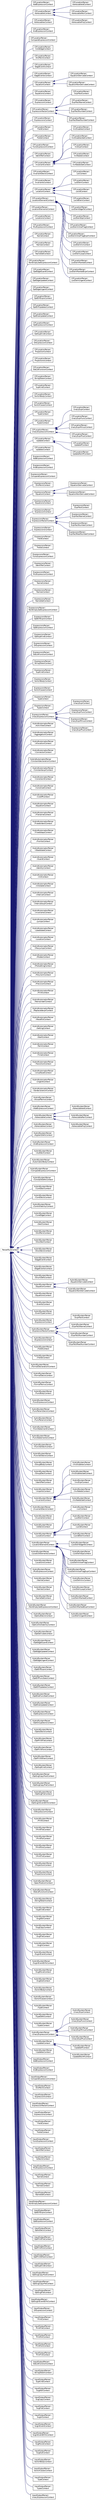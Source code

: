 digraph "Graphical Class Hierarchy"
{
  edge [fontname="Helvetica",fontsize="10",labelfontname="Helvetica",labelfontsize="10"];
  node [fontname="Helvetica",fontsize="10",shape=record];
  rankdir="LR";
  Node1 [label="ParserRuleContext",height=0.2,width=0.4,color="grey75", fillcolor="white", style="filled"];
  Node1 -> Node2 [dir="back",color="midnightblue",fontsize="10",style="solid",fontname="Helvetica"];
  Node2 [label="CIFLocationParser::\lAddExpressionContext",height=0.2,width=0.4,color="black", fillcolor="white", style="filled",URL="$classCIFLocationParser_1_1AddExpressionContext.html"];
  Node1 -> Node3 [dir="back",color="midnightblue",fontsize="10",style="solid",fontname="Helvetica"];
  Node3 [label="CIFLocationParser::\lAdressableContext",height=0.2,width=0.4,color="black", fillcolor="white", style="filled",URL="$classCIFLocationParser_1_1AdressableContext.html"];
  Node3 -> Node4 [dir="back",color="midnightblue",fontsize="10",style="solid",fontname="Helvetica"];
  Node4 [label="CIFLocationParser::\lAdressableIdContext",height=0.2,width=0.4,color="black", fillcolor="white", style="filled",URL="$classCIFLocationParser_1_1AdressableIdContext.html"];
  Node3 -> Node5 [dir="back",color="midnightblue",fontsize="10",style="solid",fontname="Helvetica"];
  Node5 [label="CIFLocationParser::\lAdressablePairContext",height=0.2,width=0.4,color="black", fillcolor="white", style="filled",URL="$classCIFLocationParser_1_1AdressablePairContext.html"];
  Node3 -> Node6 [dir="back",color="midnightblue",fontsize="10",style="solid",fontname="Helvetica"];
  Node6 [label="CIFLocationParser::\lAdressableProjContext",height=0.2,width=0.4,color="black", fillcolor="white", style="filled",URL="$classCIFLocationParser_1_1AdressableProjContext.html"];
  Node1 -> Node7 [dir="back",color="midnightblue",fontsize="10",style="solid",fontname="Helvetica"];
  Node7 [label="CIFLocationParser::\lAdressablesContext",height=0.2,width=0.4,color="black", fillcolor="white", style="filled",URL="$classCIFLocationParser_1_1AdressablesContext.html"];
  Node1 -> Node8 [dir="back",color="midnightblue",fontsize="10",style="solid",fontname="Helvetica"];
  Node8 [label="CIFLocationParser::\lAndExpressionContext",height=0.2,width=0.4,color="black", fillcolor="white", style="filled",URL="$classCIFLocationParser_1_1AndExpressionContext.html"];
  Node1 -> Node9 [dir="back",color="midnightblue",fontsize="10",style="solid",fontname="Helvetica"];
  Node9 [label="CIFLocationParser::\lCompareExpressionContext",height=0.2,width=0.4,color="black", fillcolor="white", style="filled",URL="$classCIFLocationParser_1_1CompareExpressionContext.html"];
  Node1 -> Node10 [dir="back",color="midnightblue",fontsize="10",style="solid",fontname="Helvetica"];
  Node10 [label="CIFLocationParser::\lCoreEdgeContext",height=0.2,width=0.4,color="black", fillcolor="white", style="filled",URL="$classCIFLocationParser_1_1CoreEdgeContext.html"];
  Node1 -> Node11 [dir="back",color="midnightblue",fontsize="10",style="solid",fontname="Helvetica"];
  Node11 [label="CIFLocationParser::\lDictPairsContext",height=0.2,width=0.4,color="black", fillcolor="white", style="filled",URL="$classCIFLocationParser_1_1DictPairsContext.html"];
  Node1 -> Node12 [dir="back",color="midnightblue",fontsize="10",style="solid",fontname="Helvetica"];
  Node12 [label="CIFLocationParser::\lEdgeEventContext",height=0.2,width=0.4,color="black", fillcolor="white", style="filled",URL="$classCIFLocationParser_1_1EdgeEventContext.html"];
  Node1 -> Node13 [dir="back",color="midnightblue",fontsize="10",style="solid",fontname="Helvetica"];
  Node13 [label="CIFLocationParser::\lEdgeEventsContext",height=0.2,width=0.4,color="black", fillcolor="white", style="filled",URL="$classCIFLocationParser_1_1EdgeEventsContext.html"];
  Node1 -> Node14 [dir="back",color="midnightblue",fontsize="10",style="solid",fontname="Helvetica"];
  Node14 [label="CIFLocationParser::\lEquationContext",height=0.2,width=0.4,color="black", fillcolor="white", style="filled",URL="$classCIFLocationParser_1_1EquationContext.html"];
  Node14 -> Node15 [dir="back",color="midnightblue",fontsize="10",style="solid",fontname="Helvetica"];
  Node15 [label="CIFLocationParser::\lEquationDerivateContext",height=0.2,width=0.4,color="black", fillcolor="white", style="filled",URL="$classCIFLocationParser_1_1EquationDerivateContext.html"];
  Node14 -> Node16 [dir="back",color="midnightblue",fontsize="10",style="solid",fontname="Helvetica"];
  Node16 [label="CIFLocationParser::\lEquationNonDerivateContext",height=0.2,width=0.4,color="black", fillcolor="white", style="filled",URL="$classCIFLocationParser_1_1EquationNonDerivateContext.html"];
  Node1 -> Node17 [dir="back",color="midnightblue",fontsize="10",style="solid",fontname="Helvetica"];
  Node17 [label="CIFLocationParser::\lEquationsContext",height=0.2,width=0.4,color="black", fillcolor="white", style="filled",URL="$classCIFLocationParser_1_1EquationsContext.html"];
  Node1 -> Node18 [dir="back",color="midnightblue",fontsize="10",style="solid",fontname="Helvetica"];
  Node18 [label="CIFLocationParser::\lExpressionContext",height=0.2,width=0.4,color="black", fillcolor="white", style="filled",URL="$classCIFLocationParser_1_1ExpressionContext.html"];
  Node1 -> Node19 [dir="back",color="midnightblue",fontsize="10",style="solid",fontname="Helvetica"];
  Node19 [label="CIFLocationParser::\lExpressionFactorContext",height=0.2,width=0.4,color="black", fillcolor="white", style="filled",URL="$classCIFLocationParser_1_1ExpressionFactorContext.html"];
  Node19 -> Node20 [dir="back",color="midnightblue",fontsize="10",style="solid",fontname="Helvetica"];
  Node20 [label="CIFLocationParser::\lExprFactContext",height=0.2,width=0.4,color="black", fillcolor="white", style="filled",URL="$classCIFLocationParser_1_1ExprFactContext.html"];
  Node19 -> Node21 [dir="back",color="midnightblue",fontsize="10",style="solid",fontname="Helvetica"];
  Node21 [label="CIFLocationParser::\lExprFactNameContext",height=0.2,width=0.4,color="black", fillcolor="white", style="filled",URL="$classCIFLocationParser_1_1ExprFactNameContext.html"];
  Node19 -> Node22 [dir="back",color="midnightblue",fontsize="10",style="solid",fontname="Helvetica"];
  Node22 [label="CIFLocationParser::\lExprFactNumberContext",height=0.2,width=0.4,color="black", fillcolor="white", style="filled",URL="$classCIFLocationParser_1_1ExprFactNumberContext.html"];
  Node19 -> Node23 [dir="back",color="midnightblue",fontsize="10",style="solid",fontname="Helvetica"];
  Node23 [label="CIFLocationParser::\lExprFactRealNumberContext",height=0.2,width=0.4,color="black", fillcolor="white", style="filled",URL="$classCIFLocationParser_1_1ExprFactRealNumberContext.html"];
  Node1 -> Node24 [dir="back",color="midnightblue",fontsize="10",style="solid",fontname="Helvetica"];
  Node24 [label="CIFLocationParser::\lExpressionsContext",height=0.2,width=0.4,color="black", fillcolor="white", style="filled",URL="$classCIFLocationParser_1_1ExpressionsContext.html"];
  Node1 -> Node25 [dir="back",color="midnightblue",fontsize="10",style="solid",fontname="Helvetica"];
  Node25 [label="CIFLocationParser::\lFieldContext",height=0.2,width=0.4,color="black", fillcolor="white", style="filled",URL="$classCIFLocationParser_1_1FieldContext.html"];
  Node1 -> Node26 [dir="back",color="midnightblue",fontsize="10",style="solid",fontname="Helvetica"];
  Node26 [label="CIFLocationParser::\lFieldsContext",height=0.2,width=0.4,color="black", fillcolor="white", style="filled",URL="$classCIFLocationParser_1_1FieldsContext.html"];
  Node1 -> Node27 [dir="back",color="midnightblue",fontsize="10",style="solid",fontname="Helvetica"];
  Node27 [label="CIFLocationParser::\lFuncExpressionContext",height=0.2,width=0.4,color="black", fillcolor="white", style="filled",URL="$classCIFLocationParser_1_1FuncExpressionContext.html"];
  Node1 -> Node28 [dir="back",color="midnightblue",fontsize="10",style="solid",fontname="Helvetica"];
  Node28 [label="CIFLocationParser::\lIdentifierContext",height=0.2,width=0.4,color="black", fillcolor="white", style="filled",URL="$classCIFLocationParser_1_1IdentifierContext.html"];
  Node1 -> Node29 [dir="back",color="midnightblue",fontsize="10",style="solid",fontname="Helvetica"];
  Node29 [label="CIFLocationParser::\lInvariantContext",height=0.2,width=0.4,color="black", fillcolor="white", style="filled",URL="$classCIFLocationParser_1_1InvariantContext.html"];
  Node29 -> Node30 [dir="back",color="midnightblue",fontsize="10",style="solid",fontname="Helvetica"];
  Node30 [label="CIFLocationParser::\lInvDisablesContext",height=0.2,width=0.4,color="black", fillcolor="white", style="filled",URL="$classCIFLocationParser_1_1InvDisablesContext.html"];
  Node29 -> Node31 [dir="back",color="midnightblue",fontsize="10",style="solid",fontname="Helvetica"];
  Node31 [label="CIFLocationParser::\lInvDisablesSetContext",height=0.2,width=0.4,color="black", fillcolor="white", style="filled",URL="$classCIFLocationParser_1_1InvDisablesSetContext.html"];
  Node29 -> Node32 [dir="back",color="midnightblue",fontsize="10",style="solid",fontname="Helvetica"];
  Node32 [label="CIFLocationParser::\lInvExprContext",height=0.2,width=0.4,color="black", fillcolor="white", style="filled",URL="$classCIFLocationParser_1_1InvExprContext.html"];
  Node29 -> Node33 [dir="back",color="midnightblue",fontsize="10",style="solid",fontname="Helvetica"];
  Node33 [label="CIFLocationParser::\lInvNeedsContext",height=0.2,width=0.4,color="black", fillcolor="white", style="filled",URL="$classCIFLocationParser_1_1InvNeedsContext.html"];
  Node29 -> Node34 [dir="back",color="midnightblue",fontsize="10",style="solid",fontname="Helvetica"];
  Node34 [label="CIFLocationParser::\lInvNeedsSetContext",height=0.2,width=0.4,color="black", fillcolor="white", style="filled",URL="$classCIFLocationParser_1_1InvNeedsSetContext.html"];
  Node1 -> Node35 [dir="back",color="midnightblue",fontsize="10",style="solid",fontname="Helvetica"];
  Node35 [label="CIFLocationParser::\lInvariantDeclsContext",height=0.2,width=0.4,color="black", fillcolor="white", style="filled",URL="$classCIFLocationParser_1_1InvariantDeclsContext.html"];
  Node1 -> Node36 [dir="back",color="midnightblue",fontsize="10",style="solid",fontname="Helvetica"];
  Node36 [label="CIFLocationParser::\lInvariantsContext",height=0.2,width=0.4,color="black", fillcolor="white", style="filled",URL="$classCIFLocationParser_1_1InvariantsContext.html"];
  Node1 -> Node37 [dir="back",color="midnightblue",fontsize="10",style="solid",fontname="Helvetica"];
  Node37 [label="CIFLocationParser::\lLocationContext",height=0.2,width=0.4,color="black", fillcolor="white", style="filled",URL="$classCIFLocationParser_1_1LocationContext.html"];
  Node37 -> Node38 [dir="back",color="midnightblue",fontsize="10",style="solid",fontname="Helvetica"];
  Node38 [label="CIFLocationParser::\lLocContext",height=0.2,width=0.4,color="black", fillcolor="white", style="filled",URL="$classCIFLocationParser_1_1LocContext.html"];
  Node37 -> Node39 [dir="back",color="midnightblue",fontsize="10",style="solid",fontname="Helvetica"];
  Node39 [label="CIFLocationParser::\lLocElemContext",height=0.2,width=0.4,color="black", fillcolor="white", style="filled",URL="$classCIFLocationParser_1_1LocElemContext.html"];
  Node37 -> Node40 [dir="back",color="midnightblue",fontsize="10",style="solid",fontname="Helvetica"];
  Node40 [label="CIFLocationParser::\lLocIdContext",height=0.2,width=0.4,color="black", fillcolor="white", style="filled",URL="$classCIFLocationParser_1_1LocIdContext.html"];
  Node37 -> Node41 [dir="back",color="midnightblue",fontsize="10",style="solid",fontname="Helvetica"];
  Node41 [label="CIFLocationParser::\lLocIdElemContext",height=0.2,width=0.4,color="black", fillcolor="white", style="filled",URL="$classCIFLocationParser_1_1LocIdElemContext.html"];
  Node1 -> Node42 [dir="back",color="midnightblue",fontsize="10",style="solid",fontname="Helvetica"];
  Node42 [label="CIFLocationParser::\lLocationElementContext",height=0.2,width=0.4,color="black", fillcolor="white", style="filled",URL="$classCIFLocationParser_1_1LocationElementContext.html"];
  Node42 -> Node43 [dir="back",color="midnightblue",fontsize="10",style="solid",fontname="Helvetica"];
  Node43 [label="CIFLocationParser::\lLocElemEdgeToContext",height=0.2,width=0.4,color="black", fillcolor="white", style="filled",URL="$classCIFLocationParser_1_1LocElemEdgeToContext.html"];
  Node42 -> Node44 [dir="back",color="midnightblue",fontsize="10",style="solid",fontname="Helvetica"];
  Node44 [label="CIFLocationParser::\lLocElemEqsContext",height=0.2,width=0.4,color="black", fillcolor="white", style="filled",URL="$classCIFLocationParser_1_1LocElemEqsContext.html"];
  Node42 -> Node45 [dir="back",color="midnightblue",fontsize="10",style="solid",fontname="Helvetica"];
  Node45 [label="CIFLocationParser::\lLocElemInitialFlagContext",height=0.2,width=0.4,color="black", fillcolor="white", style="filled",URL="$classCIFLocationParser_1_1LocElemInitialFlagContext.html"];
  Node42 -> Node46 [dir="back",color="midnightblue",fontsize="10",style="solid",fontname="Helvetica"];
  Node46 [label="CIFLocationParser::\lLocElemInitialFlagExprContext",height=0.2,width=0.4,color="black", fillcolor="white", style="filled",URL="$classCIFLocationParser_1_1LocElemInitialFlagExprContext.html"];
  Node42 -> Node47 [dir="back",color="midnightblue",fontsize="10",style="solid",fontname="Helvetica"];
  Node47 [label="CIFLocationParser::\lLocElemInvContext",height=0.2,width=0.4,color="black", fillcolor="white", style="filled",URL="$classCIFLocationParser_1_1LocElemInvContext.html"];
  Node42 -> Node48 [dir="back",color="midnightblue",fontsize="10",style="solid",fontname="Helvetica"];
  Node48 [label="CIFLocationParser::\lLocElemLoopContext",height=0.2,width=0.4,color="black", fillcolor="white", style="filled",URL="$classCIFLocationParser_1_1LocElemLoopContext.html"];
  Node42 -> Node49 [dir="back",color="midnightblue",fontsize="10",style="solid",fontname="Helvetica"];
  Node49 [label="CIFLocationParser::\lLocElemMarkedContext",height=0.2,width=0.4,color="black", fillcolor="white", style="filled",URL="$classCIFLocationParser_1_1LocElemMarkedContext.html"];
  Node42 -> Node50 [dir="back",color="midnightblue",fontsize="10",style="solid",fontname="Helvetica"];
  Node50 [label="CIFLocationParser::\lLocElemMarkedExprContext",height=0.2,width=0.4,color="black", fillcolor="white", style="filled",URL="$classCIFLocationParser_1_1LocElemMarkedExprContext.html"];
  Node42 -> Node51 [dir="back",color="midnightblue",fontsize="10",style="solid",fontname="Helvetica"];
  Node51 [label="CIFLocationParser::\lLocElemUrgentContext",height=0.2,width=0.4,color="black", fillcolor="white", style="filled",URL="$classCIFLocationParser_1_1LocElemUrgentContext.html"];
  Node1 -> Node52 [dir="back",color="midnightblue",fontsize="10",style="solid",fontname="Helvetica"];
  Node52 [label="CIFLocationParser::\lLocationElementsContext",height=0.2,width=0.4,color="black", fillcolor="white", style="filled",URL="$classCIFLocationParser_1_1LocationElementsContext.html"];
  Node1 -> Node53 [dir="back",color="midnightblue",fontsize="10",style="solid",fontname="Helvetica"];
  Node53 [label="CIFLocationParser::\lLocationsContext",height=0.2,width=0.4,color="black", fillcolor="white", style="filled",URL="$classCIFLocationParser_1_1LocationsContext.html"];
  Node1 -> Node54 [dir="back",color="midnightblue",fontsize="10",style="solid",fontname="Helvetica"];
  Node54 [label="CIFLocationParser::\lMulExpressionContext",height=0.2,width=0.4,color="black", fillcolor="white", style="filled",URL="$classCIFLocationParser_1_1MulExpressionContext.html"];
  Node1 -> Node55 [dir="back",color="midnightblue",fontsize="10",style="solid",fontname="Helvetica"];
  Node55 [label="CIFLocationParser::\lNameContext",height=0.2,width=0.4,color="black", fillcolor="white", style="filled",URL="$classCIFLocationParser_1_1NameContext.html"];
  Node1 -> Node56 [dir="back",color="midnightblue",fontsize="10",style="solid",fontname="Helvetica"];
  Node56 [label="CIFLocationParser::\lNamesContext",height=0.2,width=0.4,color="black", fillcolor="white", style="filled",URL="$classCIFLocationParser_1_1NamesContext.html"];
  Node1 -> Node57 [dir="back",color="midnightblue",fontsize="10",style="solid",fontname="Helvetica"];
  Node57 [label="CIFLocationParser::\lNameSetContext",height=0.2,width=0.4,color="black", fillcolor="white", style="filled",URL="$classCIFLocationParser_1_1NameSetContext.html"];
  Node1 -> Node58 [dir="back",color="midnightblue",fontsize="10",style="solid",fontname="Helvetica"];
  Node58 [label="CIFLocationParser::\lNonEmptySetExpressionContext",height=0.2,width=0.4,color="black", fillcolor="white", style="filled",URL="$classCIFLocationParser_1_1NonEmptySetExpressionContext.html"];
  Node1 -> Node59 [dir="back",color="midnightblue",fontsize="10",style="solid",fontname="Helvetica"];
  Node59 [label="CIFLocationParser::\lOptEdgeGuardContext",height=0.2,width=0.4,color="black", fillcolor="white", style="filled",URL="$classCIFLocationParser_1_1OptEdgeGuardContext.html"];
  Node1 -> Node60 [dir="back",color="midnightblue",fontsize="10",style="solid",fontname="Helvetica"];
  Node60 [label="CIFLocationParser::\lOptEdgeUpdateContext",height=0.2,width=0.4,color="black", fillcolor="white", style="filled",URL="$classCIFLocationParser_1_1OptEdgeUpdateContext.html"];
  Node1 -> Node61 [dir="back",color="midnightblue",fontsize="10",style="solid",fontname="Helvetica"];
  Node61 [label="CIFLocationParser::\lOptEdgeUrgentContext",height=0.2,width=0.4,color="black", fillcolor="white", style="filled",URL="$classCIFLocationParser_1_1OptEdgeUrgentContext.html"];
  Node1 -> Node62 [dir="back",color="midnightblue",fontsize="10",style="solid",fontname="Helvetica"];
  Node62 [label="CIFLocationParser::\lOptElifExprsContext",height=0.2,width=0.4,color="black", fillcolor="white", style="filled",URL="$classCIFLocationParser_1_1OptElifExprsContext.html"];
  Node1 -> Node63 [dir="back",color="midnightblue",fontsize="10",style="solid",fontname="Helvetica"];
  Node63 [label="CIFLocationParser::\lOptElifUpdatesContext",height=0.2,width=0.4,color="black", fillcolor="white", style="filled",URL="$classCIFLocationParser_1_1OptElifUpdatesContext.html"];
  Node1 -> Node64 [dir="back",color="midnightblue",fontsize="10",style="solid",fontname="Helvetica"];
  Node64 [label="CIFLocationParser::\lOptElseUpdateContext",height=0.2,width=0.4,color="black", fillcolor="white", style="filled",URL="$classCIFLocationParser_1_1OptElseUpdateContext.html"];
  Node1 -> Node65 [dir="back",color="midnightblue",fontsize="10",style="solid",fontname="Helvetica"];
  Node65 [label="CIFLocationParser::\lOptExpressionContext",height=0.2,width=0.4,color="black", fillcolor="white", style="filled",URL="$classCIFLocationParser_1_1OptExpressionContext.html"];
  Node1 -> Node66 [dir="back",color="midnightblue",fontsize="10",style="solid",fontname="Helvetica"];
  Node66 [label="CIFLocationParser::\lOptSupKindContext",height=0.2,width=0.4,color="black", fillcolor="white", style="filled",URL="$classCIFLocationParser_1_1OptSupKindContext.html"];
  Node1 -> Node67 [dir="back",color="midnightblue",fontsize="10",style="solid",fontname="Helvetica"];
  Node67 [label="CIFLocationParser::\lOrExpressionContext",height=0.2,width=0.4,color="black", fillcolor="white", style="filled",URL="$classCIFLocationParser_1_1OrExpressionContext.html"];
  Node1 -> Node68 [dir="back",color="midnightblue",fontsize="10",style="solid",fontname="Helvetica"];
  Node68 [label="CIFLocationParser::\lProjectionContext",height=0.2,width=0.4,color="black", fillcolor="white", style="filled",URL="$classCIFLocationParser_1_1ProjectionContext.html"];
  Node1 -> Node69 [dir="back",color="midnightblue",fontsize="10",style="solid",fontname="Helvetica"];
  Node69 [label="CIFLocationParser::\lProjectionsContext",height=0.2,width=0.4,color="black", fillcolor="white", style="filled",URL="$classCIFLocationParser_1_1ProjectionsContext.html"];
  Node1 -> Node70 [dir="back",color="midnightblue",fontsize="10",style="solid",fontname="Helvetica"];
  Node70 [label="CIFLocationParser::\lStdLibFunctionContext",height=0.2,width=0.4,color="black", fillcolor="white", style="filled",URL="$classCIFLocationParser_1_1StdLibFunctionContext.html"];
  Node1 -> Node71 [dir="back",color="midnightblue",fontsize="10",style="solid",fontname="Helvetica"];
  Node71 [label="CIFLocationParser::\lStringTokenContext",height=0.2,width=0.4,color="black", fillcolor="white", style="filled",URL="$classCIFLocationParser_1_1StringTokenContext.html"];
  Node1 -> Node72 [dir="back",color="midnightblue",fontsize="10",style="solid",fontname="Helvetica"];
  Node72 [label="CIFLocationParser::\lSupKindContext",height=0.2,width=0.4,color="black", fillcolor="white", style="filled",URL="$classCIFLocationParser_1_1SupKindContext.html"];
  Node1 -> Node73 [dir="back",color="midnightblue",fontsize="10",style="solid",fontname="Helvetica"];
  Node73 [label="CIFLocationParser::\lSwitchBodyContext",height=0.2,width=0.4,color="black", fillcolor="white", style="filled",URL="$classCIFLocationParser_1_1SwitchBodyContext.html"];
  Node1 -> Node74 [dir="back",color="midnightblue",fontsize="10",style="solid",fontname="Helvetica"];
  Node74 [label="CIFLocationParser::\lSwitchCasesContext",height=0.2,width=0.4,color="black", fillcolor="white", style="filled",URL="$classCIFLocationParser_1_1SwitchCasesContext.html"];
  Node1 -> Node75 [dir="back",color="midnightblue",fontsize="10",style="solid",fontname="Helvetica"];
  Node75 [label="CIFLocationParser::\lTypeContext",height=0.2,width=0.4,color="black", fillcolor="white", style="filled",URL="$classCIFLocationParser_1_1TypeContext.html"];
  Node1 -> Node76 [dir="back",color="midnightblue",fontsize="10",style="solid",fontname="Helvetica"];
  Node76 [label="CIFLocationParser::\lTypesContext",height=0.2,width=0.4,color="black", fillcolor="white", style="filled",URL="$classCIFLocationParser_1_1TypesContext.html"];
  Node1 -> Node77 [dir="back",color="midnightblue",fontsize="10",style="solid",fontname="Helvetica"];
  Node77 [label="CIFLocationParser::\lUnaryExpressionContext",height=0.2,width=0.4,color="black", fillcolor="white", style="filled",URL="$classCIFLocationParser_1_1UnaryExpressionContext.html"];
  Node77 -> Node78 [dir="back",color="midnightblue",fontsize="10",style="solid",fontname="Helvetica"];
  Node78 [label="CIFLocationParser::\lUnaryExprContext",height=0.2,width=0.4,color="black", fillcolor="white", style="filled",URL="$classCIFLocationParser_1_1UnaryExprContext.html"];
  Node77 -> Node79 [dir="back",color="midnightblue",fontsize="10",style="solid",fontname="Helvetica"];
  Node79 [label="CIFLocationParser::\lUnaryExprFuncContext",height=0.2,width=0.4,color="black", fillcolor="white", style="filled",URL="$classCIFLocationParser_1_1UnaryExprFuncContext.html"];
  Node77 -> Node80 [dir="back",color="midnightblue",fontsize="10",style="solid",fontname="Helvetica"];
  Node80 [label="CIFLocationParser::\lUnaryExprMinusContext",height=0.2,width=0.4,color="black", fillcolor="white", style="filled",URL="$classCIFLocationParser_1_1UnaryExprMinusContext.html"];
  Node77 -> Node81 [dir="back",color="midnightblue",fontsize="10",style="solid",fontname="Helvetica"];
  Node81 [label="CIFLocationParser::\lUnaryExprPlusContext",height=0.2,width=0.4,color="black", fillcolor="white", style="filled",URL="$classCIFLocationParser_1_1UnaryExprPlusContext.html"];
  Node1 -> Node82 [dir="back",color="midnightblue",fontsize="10",style="solid",fontname="Helvetica"];
  Node82 [label="CIFLocationParser::\lUpdateContext",height=0.2,width=0.4,color="black", fillcolor="white", style="filled",URL="$classCIFLocationParser_1_1UpdateContext.html"];
  Node82 -> Node83 [dir="back",color="midnightblue",fontsize="10",style="solid",fontname="Helvetica"];
  Node83 [label="CIFLocationParser::\lUpdateIfContext",height=0.2,width=0.4,color="black", fillcolor="white", style="filled",URL="$classCIFLocationParser_1_1UpdateIfContext.html"];
  Node82 -> Node84 [dir="back",color="midnightblue",fontsize="10",style="solid",fontname="Helvetica"];
  Node84 [label="CIFLocationParser::\lUpdateNonIfContext",height=0.2,width=0.4,color="black", fillcolor="white", style="filled",URL="$classCIFLocationParser_1_1UpdateNonIfContext.html"];
  Node1 -> Node85 [dir="back",color="midnightblue",fontsize="10",style="solid",fontname="Helvetica"];
  Node85 [label="CIFLocationParser::\lUpdatesContext",height=0.2,width=0.4,color="black", fillcolor="white", style="filled",URL="$classCIFLocationParser_1_1UpdatesContext.html"];
  Node1 -> Node86 [dir="back",color="midnightblue",fontsize="10",style="solid",fontname="Helvetica"];
  Node86 [label="ExpressionsParser::\lAddExpressionContext",height=0.2,width=0.4,color="black", fillcolor="white", style="filled",URL="$classExpressionsParser_1_1AddExpressionContext.html"];
  Node1 -> Node87 [dir="back",color="midnightblue",fontsize="10",style="solid",fontname="Helvetica"];
  Node87 [label="ExpressionsParser::\lAndExpressionContext",height=0.2,width=0.4,color="black", fillcolor="white", style="filled",URL="$classExpressionsParser_1_1AndExpressionContext.html"];
  Node1 -> Node88 [dir="back",color="midnightblue",fontsize="10",style="solid",fontname="Helvetica"];
  Node88 [label="ExpressionsParser::\lCompareExpressionContext",height=0.2,width=0.4,color="black", fillcolor="white", style="filled",URL="$classExpressionsParser_1_1CompareExpressionContext.html"];
  Node1 -> Node89 [dir="back",color="midnightblue",fontsize="10",style="solid",fontname="Helvetica"];
  Node89 [label="ExpressionsParser::\lDictPairsContext",height=0.2,width=0.4,color="black", fillcolor="white", style="filled",URL="$classExpressionsParser_1_1DictPairsContext.html"];
  Node1 -> Node90 [dir="back",color="midnightblue",fontsize="10",style="solid",fontname="Helvetica"];
  Node90 [label="ExpressionsParser::\lEquationContext",height=0.2,width=0.4,color="black", fillcolor="white", style="filled",URL="$classExpressionsParser_1_1EquationContext.html"];
  Node90 -> Node91 [dir="back",color="midnightblue",fontsize="10",style="solid",fontname="Helvetica"];
  Node91 [label="ExpressionsParser::\lEquationDerivateContext",height=0.2,width=0.4,color="black", fillcolor="white", style="filled",URL="$classExpressionsParser_1_1EquationDerivateContext.html"];
  Node90 -> Node92 [dir="back",color="midnightblue",fontsize="10",style="solid",fontname="Helvetica"];
  Node92 [label="ExpressionsParser::\lEquationNonDerivateContext",height=0.2,width=0.4,color="black", fillcolor="white", style="filled",URL="$classExpressionsParser_1_1EquationNonDerivateContext.html"];
  Node1 -> Node93 [dir="back",color="midnightblue",fontsize="10",style="solid",fontname="Helvetica"];
  Node93 [label="ExpressionsParser::\lEquationsContext",height=0.2,width=0.4,color="black", fillcolor="white", style="filled",URL="$classExpressionsParser_1_1EquationsContext.html"];
  Node1 -> Node94 [dir="back",color="midnightblue",fontsize="10",style="solid",fontname="Helvetica"];
  Node94 [label="ExpressionsParser::\lExpressionContext",height=0.2,width=0.4,color="black", fillcolor="white", style="filled",URL="$classExpressionsParser_1_1ExpressionContext.html"];
  Node1 -> Node95 [dir="back",color="midnightblue",fontsize="10",style="solid",fontname="Helvetica"];
  Node95 [label="ExpressionsParser::\lExpressionFactorContext",height=0.2,width=0.4,color="black", fillcolor="white", style="filled",URL="$classExpressionsParser_1_1ExpressionFactorContext.html"];
  Node95 -> Node96 [dir="back",color="midnightblue",fontsize="10",style="solid",fontname="Helvetica"];
  Node96 [label="ExpressionsParser::\lExprFactContext",height=0.2,width=0.4,color="black", fillcolor="white", style="filled",URL="$classExpressionsParser_1_1ExprFactContext.html"];
  Node95 -> Node97 [dir="back",color="midnightblue",fontsize="10",style="solid",fontname="Helvetica"];
  Node97 [label="ExpressionsParser::\lExprFactNameContext",height=0.2,width=0.4,color="black", fillcolor="white", style="filled",URL="$classExpressionsParser_1_1ExprFactNameContext.html"];
  Node95 -> Node98 [dir="back",color="midnightblue",fontsize="10",style="solid",fontname="Helvetica"];
  Node98 [label="ExpressionsParser::\lExprFactNumberContext",height=0.2,width=0.4,color="black", fillcolor="white", style="filled",URL="$classExpressionsParser_1_1ExprFactNumberContext.html"];
  Node95 -> Node99 [dir="back",color="midnightblue",fontsize="10",style="solid",fontname="Helvetica"];
  Node99 [label="ExpressionsParser::\lExprFactRealNumberContext",height=0.2,width=0.4,color="black", fillcolor="white", style="filled",URL="$classExpressionsParser_1_1ExprFactRealNumberContext.html"];
  Node1 -> Node100 [dir="back",color="midnightblue",fontsize="10",style="solid",fontname="Helvetica"];
  Node100 [label="ExpressionsParser::\lExpressionsContext",height=0.2,width=0.4,color="black", fillcolor="white", style="filled",URL="$classExpressionsParser_1_1ExpressionsContext.html"];
  Node1 -> Node101 [dir="back",color="midnightblue",fontsize="10",style="solid",fontname="Helvetica"];
  Node101 [label="ExpressionsParser::\lFieldContext",height=0.2,width=0.4,color="black", fillcolor="white", style="filled",URL="$classExpressionsParser_1_1FieldContext.html"];
  Node1 -> Node102 [dir="back",color="midnightblue",fontsize="10",style="solid",fontname="Helvetica"];
  Node102 [label="ExpressionsParser::\lFieldsContext",height=0.2,width=0.4,color="black", fillcolor="white", style="filled",URL="$classExpressionsParser_1_1FieldsContext.html"];
  Node1 -> Node103 [dir="back",color="midnightblue",fontsize="10",style="solid",fontname="Helvetica"];
  Node103 [label="ExpressionsParser::\lFuncExpressionContext",height=0.2,width=0.4,color="black", fillcolor="white", style="filled",URL="$classExpressionsParser_1_1FuncExpressionContext.html"];
  Node1 -> Node104 [dir="back",color="midnightblue",fontsize="10",style="solid",fontname="Helvetica"];
  Node104 [label="ExpressionsParser::\lIdentifierContext",height=0.2,width=0.4,color="black", fillcolor="white", style="filled",URL="$classExpressionsParser_1_1IdentifierContext.html"];
  Node1 -> Node105 [dir="back",color="midnightblue",fontsize="10",style="solid",fontname="Helvetica"];
  Node105 [label="ExpressionsParser::\lMulExpressionContext",height=0.2,width=0.4,color="black", fillcolor="white", style="filled",URL="$classExpressionsParser_1_1MulExpressionContext.html"];
  Node1 -> Node106 [dir="back",color="midnightblue",fontsize="10",style="solid",fontname="Helvetica"];
  Node106 [label="ExpressionsParser::\lNameContext",height=0.2,width=0.4,color="black", fillcolor="white", style="filled",URL="$classExpressionsParser_1_1NameContext.html"];
  Node1 -> Node107 [dir="back",color="midnightblue",fontsize="10",style="solid",fontname="Helvetica"];
  Node107 [label="ExpressionsParser::\lNamesContext",height=0.2,width=0.4,color="black", fillcolor="white", style="filled",URL="$classExpressionsParser_1_1NamesContext.html"];
  Node1 -> Node108 [dir="back",color="midnightblue",fontsize="10",style="solid",fontname="Helvetica"];
  Node108 [label="ExpressionsParser::\lNameSetContext",height=0.2,width=0.4,color="black", fillcolor="white", style="filled",URL="$classExpressionsParser_1_1NameSetContext.html"];
  Node1 -> Node109 [dir="back",color="midnightblue",fontsize="10",style="solid",fontname="Helvetica"];
  Node109 [label="ExpressionsParser::\lNonEmptySetExpressionContext",height=0.2,width=0.4,color="black", fillcolor="white", style="filled",URL="$classExpressionsParser_1_1NonEmptySetExpressionContext.html"];
  Node1 -> Node110 [dir="back",color="midnightblue",fontsize="10",style="solid",fontname="Helvetica"];
  Node110 [label="ExpressionsParser::\lOptElifExprsContext",height=0.2,width=0.4,color="black", fillcolor="white", style="filled",URL="$classExpressionsParser_1_1OptElifExprsContext.html"];
  Node1 -> Node111 [dir="back",color="midnightblue",fontsize="10",style="solid",fontname="Helvetica"];
  Node111 [label="ExpressionsParser::\lOptExpressionContext",height=0.2,width=0.4,color="black", fillcolor="white", style="filled",URL="$classExpressionsParser_1_1OptExpressionContext.html"];
  Node1 -> Node112 [dir="back",color="midnightblue",fontsize="10",style="solid",fontname="Helvetica"];
  Node112 [label="ExpressionsParser::\lOptSupKindContext",height=0.2,width=0.4,color="black", fillcolor="white", style="filled",URL="$classExpressionsParser_1_1OptSupKindContext.html"];
  Node1 -> Node113 [dir="back",color="midnightblue",fontsize="10",style="solid",fontname="Helvetica"];
  Node113 [label="ExpressionsParser::\lOrExpressionContext",height=0.2,width=0.4,color="black", fillcolor="white", style="filled",URL="$classExpressionsParser_1_1OrExpressionContext.html"];
  Node1 -> Node114 [dir="back",color="midnightblue",fontsize="10",style="solid",fontname="Helvetica"];
  Node114 [label="ExpressionsParser::\lStdLibFunctionContext",height=0.2,width=0.4,color="black", fillcolor="white", style="filled",URL="$classExpressionsParser_1_1StdLibFunctionContext.html"];
  Node1 -> Node115 [dir="back",color="midnightblue",fontsize="10",style="solid",fontname="Helvetica"];
  Node115 [label="ExpressionsParser::\lStringTokenContext",height=0.2,width=0.4,color="black", fillcolor="white", style="filled",URL="$classExpressionsParser_1_1StringTokenContext.html"];
  Node1 -> Node116 [dir="back",color="midnightblue",fontsize="10",style="solid",fontname="Helvetica"];
  Node116 [label="ExpressionsParser::\lSupKindContext",height=0.2,width=0.4,color="black", fillcolor="white", style="filled",URL="$classExpressionsParser_1_1SupKindContext.html"];
  Node1 -> Node117 [dir="back",color="midnightblue",fontsize="10",style="solid",fontname="Helvetica"];
  Node117 [label="ExpressionsParser::\lSwitchBodyContext",height=0.2,width=0.4,color="black", fillcolor="white", style="filled",URL="$classExpressionsParser_1_1SwitchBodyContext.html"];
  Node1 -> Node118 [dir="back",color="midnightblue",fontsize="10",style="solid",fontname="Helvetica"];
  Node118 [label="ExpressionsParser::\lSwitchCasesContext",height=0.2,width=0.4,color="black", fillcolor="white", style="filled",URL="$classExpressionsParser_1_1SwitchCasesContext.html"];
  Node1 -> Node119 [dir="back",color="midnightblue",fontsize="10",style="solid",fontname="Helvetica"];
  Node119 [label="ExpressionsParser::\lTypeContext",height=0.2,width=0.4,color="black", fillcolor="white", style="filled",URL="$classExpressionsParser_1_1TypeContext.html"];
  Node1 -> Node120 [dir="back",color="midnightblue",fontsize="10",style="solid",fontname="Helvetica"];
  Node120 [label="ExpressionsParser::\lTypesContext",height=0.2,width=0.4,color="black", fillcolor="white", style="filled",URL="$classExpressionsParser_1_1TypesContext.html"];
  Node1 -> Node121 [dir="back",color="midnightblue",fontsize="10",style="solid",fontname="Helvetica"];
  Node121 [label="ExpressionsParser::\lUnaryExpressionContext",height=0.2,width=0.4,color="black", fillcolor="white", style="filled",URL="$classExpressionsParser_1_1UnaryExpressionContext.html"];
  Node121 -> Node122 [dir="back",color="midnightblue",fontsize="10",style="solid",fontname="Helvetica"];
  Node122 [label="ExpressionsParser::\lUnaryExprContext",height=0.2,width=0.4,color="black", fillcolor="white", style="filled",URL="$classExpressionsParser_1_1UnaryExprContext.html"];
  Node121 -> Node123 [dir="back",color="midnightblue",fontsize="10",style="solid",fontname="Helvetica"];
  Node123 [label="ExpressionsParser::\lUnaryExprFuncContext",height=0.2,width=0.4,color="black", fillcolor="white", style="filled",URL="$classExpressionsParser_1_1UnaryExprFuncContext.html"];
  Node121 -> Node124 [dir="back",color="midnightblue",fontsize="10",style="solid",fontname="Helvetica"];
  Node124 [label="ExpressionsParser::\lUnaryExprMinusContext",height=0.2,width=0.4,color="black", fillcolor="white", style="filled",URL="$classExpressionsParser_1_1UnaryExprMinusContext.html"];
  Node121 -> Node125 [dir="back",color="midnightblue",fontsize="10",style="solid",fontname="Helvetica"];
  Node125 [label="ExpressionsParser::\lUnaryExprPlusContext",height=0.2,width=0.4,color="black", fillcolor="white", style="filled",URL="$classExpressionsParser_1_1UnaryExprPlusContext.html"];
  Node1 -> Node126 [dir="back",color="midnightblue",fontsize="10",style="solid",fontname="Helvetica"];
  Node126 [label="HybridAutomatonParser\l::ActivitiesContext",height=0.2,width=0.4,color="black", fillcolor="white", style="filled",URL="$classHybridAutomatonParser_1_1ActivitiesContext.html"];
  Node1 -> Node127 [dir="back",color="midnightblue",fontsize="10",style="solid",fontname="Helvetica"];
  Node127 [label="HybridAutomatonParser\l::AggregationContext",height=0.2,width=0.4,color="black", fillcolor="white", style="filled",URL="$classHybridAutomatonParser_1_1AggregationContext.html"];
  Node1 -> Node128 [dir="back",color="midnightblue",fontsize="10",style="solid",fontname="Helvetica"];
  Node128 [label="HybridAutomatonParser\l::AllocationContext",height=0.2,width=0.4,color="black", fillcolor="white", style="filled",URL="$classHybridAutomatonParser_1_1AllocationContext.html"];
  Node1 -> Node129 [dir="back",color="midnightblue",fontsize="10",style="solid",fontname="Helvetica"];
  Node129 [label="HybridAutomatonParser\l::ConnectorContext",height=0.2,width=0.4,color="black", fillcolor="white", style="filled",URL="$classHybridAutomatonParser_1_1ConnectorContext.html"];
  Node1 -> Node130 [dir="back",color="midnightblue",fontsize="10",style="solid",fontname="Helvetica"];
  Node130 [label="HybridAutomatonParser\l::ConstantdeclarationContext",height=0.2,width=0.4,color="black", fillcolor="white", style="filled",URL="$classHybridAutomatonParser_1_1ConstantdeclarationContext.html"];
  Node1 -> Node131 [dir="back",color="midnightblue",fontsize="10",style="solid",fontname="Helvetica"];
  Node131 [label="HybridAutomatonParser\l::ConstantexprContext",height=0.2,width=0.4,color="black", fillcolor="white", style="filled",URL="$classHybridAutomatonParser_1_1ConstantexprContext.html"];
  Node1 -> Node132 [dir="back",color="midnightblue",fontsize="10",style="solid",fontname="Helvetica"];
  Node132 [label="HybridAutomatonParser\l::ConstraintContext",height=0.2,width=0.4,color="black", fillcolor="white", style="filled",URL="$classHybridAutomatonParser_1_1ConstraintContext.html"];
  Node1 -> Node133 [dir="back",color="midnightblue",fontsize="10",style="solid",fontname="Helvetica"];
  Node133 [label="HybridAutomatonParser\l::ConstrsetContext",height=0.2,width=0.4,color="black", fillcolor="white", style="filled",URL="$classHybridAutomatonParser_1_1ConstrsetContext.html"];
  Node1 -> Node134 [dir="back",color="midnightblue",fontsize="10",style="solid",fontname="Helvetica"];
  Node134 [label="HybridAutomatonParser\l::CutoffContext",height=0.2,width=0.4,color="black", fillcolor="white", style="filled",URL="$classHybridAutomatonParser_1_1CutoffContext.html"];
  Node1 -> Node135 [dir="back",color="midnightblue",fontsize="10",style="solid",fontname="Helvetica"];
  Node135 [label="HybridAutomatonParser\l::EquationContext",height=0.2,width=0.4,color="black", fillcolor="white", style="filled",URL="$classHybridAutomatonParser_1_1EquationContext.html"];
  Node1 -> Node136 [dir="back",color="midnightblue",fontsize="10",style="solid",fontname="Helvetica"];
  Node136 [label="HybridAutomatonParser\l::FilenameContext",height=0.2,width=0.4,color="black", fillcolor="white", style="filled",URL="$classHybridAutomatonParser_1_1FilenameContext.html"];
  Node1 -> Node137 [dir="back",color="midnightblue",fontsize="10",style="solid",fontname="Helvetica"];
  Node137 [label="HybridAutomatonParser\l::FixedordersContext",height=0.2,width=0.4,color="black", fillcolor="white", style="filled",URL="$classHybridAutomatonParser_1_1FixedordersContext.html"];
  Node1 -> Node138 [dir="back",color="midnightblue",fontsize="10",style="solid",fontname="Helvetica"];
  Node138 [label="HybridAutomatonParser\l::FixedstepsContext",height=0.2,width=0.4,color="black", fillcolor="white", style="filled",URL="$classHybridAutomatonParser_1_1FixedstepsContext.html"];
  Node1 -> Node139 [dir="back",color="midnightblue",fontsize="10",style="solid",fontname="Helvetica"];
  Node139 [label="HybridAutomatonParser\l::FromtoContext",height=0.2,width=0.4,color="black", fillcolor="white", style="filled",URL="$classHybridAutomatonParser_1_1FromtoContext.html"];
  Node1 -> Node140 [dir="back",color="midnightblue",fontsize="10",style="solid",fontname="Helvetica"];
  Node140 [label="HybridAutomatonParser\l::GbadstateContext",height=0.2,width=0.4,color="black", fillcolor="white", style="filled",URL="$classHybridAutomatonParser_1_1GbadstateContext.html"];
  Node1 -> Node141 [dir="back",color="midnightblue",fontsize="10",style="solid",fontname="Helvetica"];
  Node141 [label="HybridAutomatonParser\l::GuardContext",height=0.2,width=0.4,color="black", fillcolor="white", style="filled",URL="$classHybridAutomatonParser_1_1GuardContext.html"];
  Node1 -> Node142 [dir="back",color="midnightblue",fontsize="10",style="solid",fontname="Helvetica"];
  Node142 [label="HybridAutomatonParser\l::IdentityContext",height=0.2,width=0.4,color="black", fillcolor="white", style="filled",URL="$classHybridAutomatonParser_1_1IdentityContext.html"];
  Node1 -> Node143 [dir="back",color="midnightblue",fontsize="10",style="solid",fontname="Helvetica"];
  Node143 [label="HybridAutomatonParser\l::InitContext",height=0.2,width=0.4,color="black", fillcolor="white", style="filled",URL="$classHybridAutomatonParser_1_1InitContext.html"];
  Node1 -> Node144 [dir="back",color="midnightblue",fontsize="10",style="solid",fontname="Helvetica"];
  Node144 [label="HybridAutomatonParser\l::InitstateContext",height=0.2,width=0.4,color="black", fillcolor="white", style="filled",URL="$classHybridAutomatonParser_1_1InitstateContext.html"];
  Node1 -> Node145 [dir="back",color="midnightblue",fontsize="10",style="solid",fontname="Helvetica"];
  Node145 [label="HybridAutomatonParser\l::IntervalContext",height=0.2,width=0.4,color="black", fillcolor="white", style="filled",URL="$classHybridAutomatonParser_1_1IntervalContext.html"];
  Node1 -> Node146 [dir="back",color="midnightblue",fontsize="10",style="solid",fontname="Helvetica"];
  Node146 [label="HybridAutomatonParser\l::IntervalexprContext",height=0.2,width=0.4,color="black", fillcolor="white", style="filled",URL="$classHybridAutomatonParser_1_1IntervalexprContext.html"];
  Node1 -> Node147 [dir="back",color="midnightblue",fontsize="10",style="solid",fontname="Helvetica"];
  Node147 [label="HybridAutomatonParser\l::InvariantsContext",height=0.2,width=0.4,color="black", fillcolor="white", style="filled",URL="$classHybridAutomatonParser_1_1InvariantsContext.html"];
  Node1 -> Node148 [dir="back",color="midnightblue",fontsize="10",style="solid",fontname="Helvetica"];
  Node148 [label="HybridAutomatonParser\l::JumpsContext",height=0.2,width=0.4,color="black", fillcolor="white", style="filled",URL="$classHybridAutomatonParser_1_1JumpsContext.html"];
  Node1 -> Node149 [dir="back",color="midnightblue",fontsize="10",style="solid",fontname="Helvetica"];
  Node149 [label="HybridAutomatonParser\l::LbadstateContext",height=0.2,width=0.4,color="black", fillcolor="white", style="filled",URL="$classHybridAutomatonParser_1_1LbadstateContext.html"];
  Node1 -> Node150 [dir="back",color="midnightblue",fontsize="10",style="solid",fontname="Helvetica"];
  Node150 [label="HybridAutomatonParser\l::LocationContext",height=0.2,width=0.4,color="black", fillcolor="white", style="filled",URL="$classHybridAutomatonParser_1_1LocationContext.html"];
  Node1 -> Node151 [dir="back",color="midnightblue",fontsize="10",style="solid",fontname="Helvetica"];
  Node151 [label="HybridAutomatonParser\l::MaxjumpsContext",height=0.2,width=0.4,color="black", fillcolor="white", style="filled",URL="$classHybridAutomatonParser_1_1MaxjumpsContext.html"];
  Node1 -> Node152 [dir="back",color="midnightblue",fontsize="10",style="solid",fontname="Helvetica"];
  Node152 [label="HybridAutomatonParser\l::ModesContext",height=0.2,width=0.4,color="black", fillcolor="white", style="filled",URL="$classHybridAutomatonParser_1_1ModesContext.html"];
  Node1 -> Node153 [dir="back",color="midnightblue",fontsize="10",style="solid",fontname="Helvetica"];
  Node153 [label="HybridAutomatonParser\l::PlotsettingContext",height=0.2,width=0.4,color="black", fillcolor="white", style="filled",URL="$classHybridAutomatonParser_1_1PlotsettingContext.html"];
  Node1 -> Node154 [dir="back",color="midnightblue",fontsize="10",style="solid",fontname="Helvetica"];
  Node154 [label="HybridAutomatonParser\l::PolynomContext",height=0.2,width=0.4,color="black", fillcolor="white", style="filled",URL="$classHybridAutomatonParser_1_1PolynomContext.html"];
  Node1 -> Node155 [dir="back",color="midnightblue",fontsize="10",style="solid",fontname="Helvetica"];
  Node155 [label="HybridAutomatonParser\l::PrecisionContext",height=0.2,width=0.4,color="black", fillcolor="white", style="filled",URL="$classHybridAutomatonParser_1_1PrecisionContext.html"];
  Node1 -> Node156 [dir="back",color="midnightblue",fontsize="10",style="solid",fontname="Helvetica"];
  Node156 [label="HybridAutomatonParser\l::PrintContext",height=0.2,width=0.4,color="black", fillcolor="white", style="filled",URL="$classHybridAutomatonParser_1_1PrintContext.html"];
  Node1 -> Node157 [dir="back",color="midnightblue",fontsize="10",style="solid",fontname="Helvetica"];
  Node157 [label="HybridAutomatonParser\l::RemainderContext",height=0.2,width=0.4,color="black", fillcolor="white", style="filled",URL="$classHybridAutomatonParser_1_1RemainderContext.html"];
  Node1 -> Node158 [dir="back",color="midnightblue",fontsize="10",style="solid",fontname="Helvetica"];
  Node158 [label="HybridAutomatonParser\l::ReplacedexprContext",height=0.2,width=0.4,color="black", fillcolor="white", style="filled",URL="$classHybridAutomatonParser_1_1ReplacedexprContext.html"];
  Node1 -> Node159 [dir="back",color="midnightblue",fontsize="10",style="solid",fontname="Helvetica"];
  Node159 [label="HybridAutomatonParser\l::ResetfctContext",height=0.2,width=0.4,color="black", fillcolor="white", style="filled",URL="$classHybridAutomatonParser_1_1ResetfctContext.html"];
  Node1 -> Node160 [dir="back",color="midnightblue",fontsize="10",style="solid",fontname="Helvetica"];
  Node160 [label="HybridAutomatonParser\l::SettingContext",height=0.2,width=0.4,color="black", fillcolor="white", style="filled",URL="$classHybridAutomatonParser_1_1SettingContext.html"];
  Node1 -> Node161 [dir="back",color="midnightblue",fontsize="10",style="solid",fontname="Helvetica"];
  Node161 [label="HybridAutomatonParser\l::StartContext",height=0.2,width=0.4,color="black", fillcolor="white", style="filled",URL="$classHybridAutomatonParser_1_1StartContext.html"];
  Node1 -> Node162 [dir="back",color="midnightblue",fontsize="10",style="solid",fontname="Helvetica"];
  Node162 [label="HybridAutomatonParser\l::TermContext",height=0.2,width=0.4,color="black", fillcolor="white", style="filled",URL="$classHybridAutomatonParser_1_1TermContext.html"];
  Node1 -> Node163 [dir="back",color="midnightblue",fontsize="10",style="solid",fontname="Helvetica"];
  Node163 [label="HybridAutomatonParser\l::TimeContext",height=0.2,width=0.4,color="black", fillcolor="white", style="filled",URL="$classHybridAutomatonParser_1_1TimeContext.html"];
  Node1 -> Node164 [dir="back",color="midnightblue",fontsize="10",style="solid",fontname="Helvetica"];
  Node164 [label="HybridAutomatonParser\l::TransitionContext",height=0.2,width=0.4,color="black", fillcolor="white", style="filled",URL="$classHybridAutomatonParser_1_1TransitionContext.html"];
  Node1 -> Node165 [dir="back",color="midnightblue",fontsize="10",style="solid",fontname="Helvetica"];
  Node165 [label="HybridAutomatonParser\l::UnsafesetContext",height=0.2,width=0.4,color="black", fillcolor="white", style="filled",URL="$classHybridAutomatonParser_1_1UnsafesetContext.html"];
  Node1 -> Node166 [dir="back",color="midnightblue",fontsize="10",style="solid",fontname="Helvetica"];
  Node166 [label="HybridAutomatonParser\l::UrgentContext",height=0.2,width=0.4,color="black", fillcolor="white", style="filled",URL="$classHybridAutomatonParser_1_1UrgentContext.html"];
  Node1 -> Node167 [dir="back",color="midnightblue",fontsize="10",style="solid",fontname="Helvetica"];
  Node167 [label="HybridAutomatonParser\l::VardeclarationContext",height=0.2,width=0.4,color="black", fillcolor="white", style="filled",URL="$classHybridAutomatonParser_1_1VardeclarationContext.html"];
  Node1 -> Node168 [dir="back",color="midnightblue",fontsize="10",style="solid",fontname="Helvetica"];
  Node168 [label="HybridSystemParser\l::ActualParmsContext",height=0.2,width=0.4,color="black", fillcolor="white", style="filled",URL="$classHybridSystemParser_1_1ActualParmsContext.html"];
  Node1 -> Node169 [dir="back",color="midnightblue",fontsize="10",style="solid",fontname="Helvetica"];
  Node169 [label="HybridSystemParser\l::AddExpressionContext",height=0.2,width=0.4,color="black", fillcolor="white", style="filled",URL="$classHybridSystemParser_1_1AddExpressionContext.html"];
  Node1 -> Node170 [dir="back",color="midnightblue",fontsize="10",style="solid",fontname="Helvetica"];
  Node170 [label="HybridSystemParser\l::AdressableContext",height=0.2,width=0.4,color="black", fillcolor="white", style="filled",URL="$classHybridSystemParser_1_1AdressableContext.html"];
  Node170 -> Node171 [dir="back",color="midnightblue",fontsize="10",style="solid",fontname="Helvetica"];
  Node171 [label="HybridSystemParser\l::AdressableIdContext",height=0.2,width=0.4,color="black", fillcolor="white", style="filled",URL="$classHybridSystemParser_1_1AdressableIdContext.html"];
  Node170 -> Node172 [dir="back",color="midnightblue",fontsize="10",style="solid",fontname="Helvetica"];
  Node172 [label="HybridSystemParser\l::AdressablePairContext",height=0.2,width=0.4,color="black", fillcolor="white", style="filled",URL="$classHybridSystemParser_1_1AdressablePairContext.html"];
  Node170 -> Node173 [dir="back",color="midnightblue",fontsize="10",style="solid",fontname="Helvetica"];
  Node173 [label="HybridSystemParser\l::AdressableProjContext",height=0.2,width=0.4,color="black", fillcolor="white", style="filled",URL="$classHybridSystemParser_1_1AdressableProjContext.html"];
  Node1 -> Node174 [dir="back",color="midnightblue",fontsize="10",style="solid",fontname="Helvetica"];
  Node174 [label="HybridSystemParser\l::AdressablesContext",height=0.2,width=0.4,color="black", fillcolor="white", style="filled",URL="$classHybridSystemParser_1_1AdressablesContext.html"];
  Node1 -> Node175 [dir="back",color="midnightblue",fontsize="10",style="solid",fontname="Helvetica"];
  Node175 [label="HybridSystemParser\l::AlgVarsDefsContext",height=0.2,width=0.4,color="black", fillcolor="white", style="filled",URL="$classHybridSystemParser_1_1AlgVarsDefsContext.html"];
  Node1 -> Node176 [dir="back",color="midnightblue",fontsize="10",style="solid",fontname="Helvetica"];
  Node176 [label="HybridSystemParser\l::AndExpressionContext",height=0.2,width=0.4,color="black", fillcolor="white", style="filled",URL="$classHybridSystemParser_1_1AndExpressionContext.html"];
  Node1 -> Node177 [dir="back",color="midnightblue",fontsize="10",style="solid",fontname="Helvetica"];
  Node177 [label="HybridSystemParser\l::AutDeclContext",height=0.2,width=0.4,color="black", fillcolor="white", style="filled",URL="$classHybridSystemParser_1_1AutDeclContext.html"];
  Node1 -> Node178 [dir="back",color="midnightblue",fontsize="10",style="solid",fontname="Helvetica"];
  Node178 [label="HybridSystemParser\l::AutomatonBodyContext",height=0.2,width=0.4,color="black", fillcolor="white", style="filled",URL="$classHybridSystemParser_1_1AutomatonBodyContext.html"];
  Node1 -> Node179 [dir="back",color="midnightblue",fontsize="10",style="solid",fontname="Helvetica"];
  Node179 [label="HybridSystemParser\l::CompareExpressionContext",height=0.2,width=0.4,color="black", fillcolor="white", style="filled",URL="$classHybridSystemParser_1_1CompareExpressionContext.html"];
  Node1 -> Node180 [dir="back",color="midnightblue",fontsize="10",style="solid",fontname="Helvetica"];
  Node180 [label="HybridSystemParser\l::ConstantDefsContext",height=0.2,width=0.4,color="black", fillcolor="white", style="filled",URL="$classHybridSystemParser_1_1ConstantDefsContext.html"];
  Node1 -> Node181 [dir="back",color="midnightblue",fontsize="10",style="solid",fontname="Helvetica"];
  Node181 [label="HybridSystemParser\l::ContDeclContext",height=0.2,width=0.4,color="black", fillcolor="white", style="filled",URL="$classHybridSystemParser_1_1ContDeclContext.html"];
  Node1 -> Node182 [dir="back",color="midnightblue",fontsize="10",style="solid",fontname="Helvetica"];
  Node182 [label="HybridSystemParser\l::ContDeclsContext",height=0.2,width=0.4,color="black", fillcolor="white", style="filled",URL="$classHybridSystemParser_1_1ContDeclsContext.html"];
  Node1 -> Node183 [dir="back",color="midnightblue",fontsize="10",style="solid",fontname="Helvetica"];
  Node183 [label="HybridSystemParser\l::ControllabilityContext",height=0.2,width=0.4,color="black", fillcolor="white", style="filled",URL="$classHybridSystemParser_1_1ControllabilityContext.html"];
  Node1 -> Node184 [dir="back",color="midnightblue",fontsize="10",style="solid",fontname="Helvetica"];
  Node184 [label="HybridSystemParser\l::CoreEdgeContext",height=0.2,width=0.4,color="black", fillcolor="white", style="filled",URL="$classHybridSystemParser_1_1CoreEdgeContext.html"];
  Node1 -> Node185 [dir="back",color="midnightblue",fontsize="10",style="solid",fontname="Helvetica"];
  Node185 [label="HybridSystemParser\l::DeclContext",height=0.2,width=0.4,color="black", fillcolor="white", style="filled",URL="$classHybridSystemParser_1_1DeclContext.html"];
  Node1 -> Node186 [dir="back",color="midnightblue",fontsize="10",style="solid",fontname="Helvetica"];
  Node186 [label="HybridSystemParser\l::DictPairsContext",height=0.2,width=0.4,color="black", fillcolor="white", style="filled",URL="$classHybridSystemParser_1_1DictPairsContext.html"];
  Node1 -> Node187 [dir="back",color="midnightblue",fontsize="10",style="solid",fontname="Helvetica"];
  Node187 [label="HybridSystemParser\l::DiscDeclContext",height=0.2,width=0.4,color="black", fillcolor="white", style="filled",URL="$classHybridSystemParser_1_1DiscDeclContext.html"];
  Node1 -> Node188 [dir="back",color="midnightblue",fontsize="10",style="solid",fontname="Helvetica"];
  Node188 [label="HybridSystemParser\l::DiscDeclsContext",height=0.2,width=0.4,color="black", fillcolor="white", style="filled",URL="$classHybridSystemParser_1_1DiscDeclsContext.html"];
  Node1 -> Node189 [dir="back",color="midnightblue",fontsize="10",style="solid",fontname="Helvetica"];
  Node189 [label="HybridSystemParser\l::EdgeEventContext",height=0.2,width=0.4,color="black", fillcolor="white", style="filled",URL="$classHybridSystemParser_1_1EdgeEventContext.html"];
  Node1 -> Node190 [dir="back",color="midnightblue",fontsize="10",style="solid",fontname="Helvetica"];
  Node190 [label="HybridSystemParser\l::EdgeEventsContext",height=0.2,width=0.4,color="black", fillcolor="white", style="filled",URL="$classHybridSystemParser_1_1EdgeEventsContext.html"];
  Node1 -> Node191 [dir="back",color="midnightblue",fontsize="10",style="solid",fontname="Helvetica"];
  Node191 [label="HybridSystemParser\l::EnumDefsContext",height=0.2,width=0.4,color="black", fillcolor="white", style="filled",URL="$classHybridSystemParser_1_1EnumDefsContext.html"];
  Node1 -> Node192 [dir="back",color="midnightblue",fontsize="10",style="solid",fontname="Helvetica"];
  Node192 [label="HybridSystemParser\l::EquationContext",height=0.2,width=0.4,color="black", fillcolor="white", style="filled",URL="$classHybridSystemParser_1_1EquationContext.html"];
  Node192 -> Node193 [dir="back",color="midnightblue",fontsize="10",style="solid",fontname="Helvetica"];
  Node193 [label="HybridSystemParser\l::EquationDerivateContext",height=0.2,width=0.4,color="black", fillcolor="white", style="filled",URL="$classHybridSystemParser_1_1EquationDerivateContext.html"];
  Node192 -> Node194 [dir="back",color="midnightblue",fontsize="10",style="solid",fontname="Helvetica"];
  Node194 [label="HybridSystemParser\l::EquationNonDerivateContext",height=0.2,width=0.4,color="black", fillcolor="white", style="filled",URL="$classHybridSystemParser_1_1EquationNonDerivateContext.html"];
  Node1 -> Node195 [dir="back",color="midnightblue",fontsize="10",style="solid",fontname="Helvetica"];
  Node195 [label="HybridSystemParser\l::EquationsContext",height=0.2,width=0.4,color="black", fillcolor="white", style="filled",URL="$classHybridSystemParser_1_1EquationsContext.html"];
  Node1 -> Node196 [dir="back",color="midnightblue",fontsize="10",style="solid",fontname="Helvetica"];
  Node196 [label="HybridSystemParser\l::EventsContext",height=0.2,width=0.4,color="black", fillcolor="white", style="filled",URL="$classHybridSystemParser_1_1EventsContext.html"];
  Node1 -> Node197 [dir="back",color="midnightblue",fontsize="10",style="solid",fontname="Helvetica"];
  Node197 [label="HybridSystemParser\l::EventTypeContext",height=0.2,width=0.4,color="black", fillcolor="white", style="filled",URL="$classHybridSystemParser_1_1EventTypeContext.html"];
  Node1 -> Node198 [dir="back",color="midnightblue",fontsize="10",style="solid",fontname="Helvetica"];
  Node198 [label="HybridSystemParser\l::ExpressionContext",height=0.2,width=0.4,color="black", fillcolor="white", style="filled",URL="$classHybridSystemParser_1_1ExpressionContext.html"];
  Node1 -> Node199 [dir="back",color="midnightblue",fontsize="10",style="solid",fontname="Helvetica"];
  Node199 [label="HybridSystemParser\l::ExpressionFactorContext",height=0.2,width=0.4,color="black", fillcolor="white", style="filled",URL="$classHybridSystemParser_1_1ExpressionFactorContext.html"];
  Node199 -> Node200 [dir="back",color="midnightblue",fontsize="10",style="solid",fontname="Helvetica"];
  Node200 [label="HybridSystemParser\l::ExprFactContext",height=0.2,width=0.4,color="black", fillcolor="white", style="filled",URL="$classHybridSystemParser_1_1ExprFactContext.html"];
  Node199 -> Node201 [dir="back",color="midnightblue",fontsize="10",style="solid",fontname="Helvetica"];
  Node201 [label="HybridSystemParser\l::ExprFactNameContext",height=0.2,width=0.4,color="black", fillcolor="white", style="filled",URL="$classHybridSystemParser_1_1ExprFactNameContext.html"];
  Node199 -> Node202 [dir="back",color="midnightblue",fontsize="10",style="solid",fontname="Helvetica"];
  Node202 [label="HybridSystemParser\l::ExprFactNumberContext",height=0.2,width=0.4,color="black", fillcolor="white", style="filled",URL="$classHybridSystemParser_1_1ExprFactNumberContext.html"];
  Node199 -> Node203 [dir="back",color="midnightblue",fontsize="10",style="solid",fontname="Helvetica"];
  Node203 [label="HybridSystemParser\l::ExprFactRealNumberContext",height=0.2,width=0.4,color="black", fillcolor="white", style="filled",URL="$classHybridSystemParser_1_1ExprFactRealNumberContext.html"];
  Node1 -> Node204 [dir="back",color="midnightblue",fontsize="10",style="solid",fontname="Helvetica"];
  Node204 [label="HybridSystemParser\l::ExpressionsContext",height=0.2,width=0.4,color="black", fillcolor="white", style="filled",URL="$classHybridSystemParser_1_1ExpressionsContext.html"];
  Node1 -> Node205 [dir="back",color="midnightblue",fontsize="10",style="solid",fontname="Helvetica"];
  Node205 [label="HybridSystemParser\l::FieldContext",height=0.2,width=0.4,color="black", fillcolor="white", style="filled",URL="$classHybridSystemParser_1_1FieldContext.html"];
  Node1 -> Node206 [dir="back",color="midnightblue",fontsize="10",style="solid",fontname="Helvetica"];
  Node206 [label="HybridSystemParser\l::FieldsContext",height=0.2,width=0.4,color="black", fillcolor="white", style="filled",URL="$classHybridSystemParser_1_1FieldsContext.html"];
  Node1 -> Node207 [dir="back",color="midnightblue",fontsize="10",style="solid",fontname="Helvetica"];
  Node207 [label="HybridSystemParser\l::FormalDeclarationContext",height=0.2,width=0.4,color="black", fillcolor="white", style="filled",URL="$classHybridSystemParser_1_1FormalDeclarationContext.html"];
  Node1 -> Node208 [dir="back",color="midnightblue",fontsize="10",style="solid",fontname="Helvetica"];
  Node208 [label="HybridSystemParser\l::FormalDeclsContext",height=0.2,width=0.4,color="black", fillcolor="white", style="filled",URL="$classHybridSystemParser_1_1FormalDeclsContext.html"];
  Node1 -> Node209 [dir="back",color="midnightblue",fontsize="10",style="solid",fontname="Helvetica"];
  Node209 [label="HybridSystemParser\l::FormalParmsContext",height=0.2,width=0.4,color="black", fillcolor="white", style="filled",URL="$classHybridSystemParser_1_1FormalParmsContext.html"];
  Node1 -> Node210 [dir="back",color="midnightblue",fontsize="10",style="solid",fontname="Helvetica"];
  Node210 [label="HybridSystemParser\l::FuncBodyContext",height=0.2,width=0.4,color="black", fillcolor="white", style="filled",URL="$classHybridSystemParser_1_1FuncBodyContext.html"];
  Node1 -> Node211 [dir="back",color="midnightblue",fontsize="10",style="solid",fontname="Helvetica"];
  Node211 [label="HybridSystemParser\l::FuncExpressionContext",height=0.2,width=0.4,color="black", fillcolor="white", style="filled",URL="$classHybridSystemParser_1_1FuncExpressionContext.html"];
  Node1 -> Node212 [dir="back",color="midnightblue",fontsize="10",style="solid",fontname="Helvetica"];
  Node212 [label="HybridSystemParser\l::FuncParamDeclsContext",height=0.2,width=0.4,color="black", fillcolor="white", style="filled",URL="$classHybridSystemParser_1_1FuncParamDeclsContext.html"];
  Node1 -> Node213 [dir="back",color="midnightblue",fontsize="10",style="solid",fontname="Helvetica"];
  Node213 [label="HybridSystemParser\l::FuncParamsContext",height=0.2,width=0.4,color="black", fillcolor="white", style="filled",URL="$classHybridSystemParser_1_1FuncParamsContext.html"];
  Node1 -> Node214 [dir="back",color="midnightblue",fontsize="10",style="solid",fontname="Helvetica"];
  Node214 [label="HybridSystemParser\l::FuncStatementContext",height=0.2,width=0.4,color="black", fillcolor="white", style="filled",URL="$classHybridSystemParser_1_1FuncStatementContext.html"];
  Node1 -> Node215 [dir="back",color="midnightblue",fontsize="10",style="solid",fontname="Helvetica"];
  Node215 [label="HybridSystemParser\l::FuncStatementsContext",height=0.2,width=0.4,color="black", fillcolor="white", style="filled",URL="$classHybridSystemParser_1_1FuncStatementsContext.html"];
  Node1 -> Node216 [dir="back",color="midnightblue",fontsize="10",style="solid",fontname="Helvetica"];
  Node216 [label="HybridSystemParser\l::FuncVarDeclContext",height=0.2,width=0.4,color="black", fillcolor="white", style="filled",URL="$classHybridSystemParser_1_1FuncVarDeclContext.html"];
  Node1 -> Node217 [dir="back",color="midnightblue",fontsize="10",style="solid",fontname="Helvetica"];
  Node217 [label="HybridSystemParser\l::FuncVarDeclsContext",height=0.2,width=0.4,color="black", fillcolor="white", style="filled",URL="$classHybridSystemParser_1_1FuncVarDeclsContext.html"];
  Node1 -> Node218 [dir="back",color="midnightblue",fontsize="10",style="solid",fontname="Helvetica"];
  Node218 [label="HybridSystemParser\l::GroupBodyContext",height=0.2,width=0.4,color="black", fillcolor="white", style="filled",URL="$classHybridSystemParser_1_1GroupBodyContext.html"];
  Node1 -> Node219 [dir="back",color="midnightblue",fontsize="10",style="solid",fontname="Helvetica"];
  Node219 [label="HybridSystemParser\l::GroupDeclContext",height=0.2,width=0.4,color="black", fillcolor="white", style="filled",URL="$classHybridSystemParser_1_1GroupDeclContext.html"];
  Node1 -> Node220 [dir="back",color="midnightblue",fontsize="10",style="solid",fontname="Helvetica"];
  Node220 [label="HybridSystemParser\l::IdentifierContext",height=0.2,width=0.4,color="black", fillcolor="white", style="filled",URL="$classHybridSystemParser_1_1IdentifierContext.html"];
  Node1 -> Node221 [dir="back",color="midnightblue",fontsize="10",style="solid",fontname="Helvetica"];
  Node221 [label="HybridSystemParser\l::ImportsContext",height=0.2,width=0.4,color="black", fillcolor="white", style="filled",URL="$classHybridSystemParser_1_1ImportsContext.html"];
  Node1 -> Node222 [dir="back",color="midnightblue",fontsize="10",style="solid",fontname="Helvetica"];
  Node222 [label="HybridSystemParser\l::InvariantContext",height=0.2,width=0.4,color="black", fillcolor="white", style="filled",URL="$classHybridSystemParser_1_1InvariantContext.html"];
  Node222 -> Node223 [dir="back",color="midnightblue",fontsize="10",style="solid",fontname="Helvetica"];
  Node223 [label="HybridSystemParser\l::InvDisablesContext",height=0.2,width=0.4,color="black", fillcolor="white", style="filled",URL="$classHybridSystemParser_1_1InvDisablesContext.html"];
  Node222 -> Node224 [dir="back",color="midnightblue",fontsize="10",style="solid",fontname="Helvetica"];
  Node224 [label="HybridSystemParser\l::InvDisablesSetContext",height=0.2,width=0.4,color="black", fillcolor="white", style="filled",URL="$classHybridSystemParser_1_1InvDisablesSetContext.html"];
  Node222 -> Node225 [dir="back",color="midnightblue",fontsize="10",style="solid",fontname="Helvetica"];
  Node225 [label="HybridSystemParser\l::InvExprContext",height=0.2,width=0.4,color="black", fillcolor="white", style="filled",URL="$classHybridSystemParser_1_1InvExprContext.html"];
  Node222 -> Node226 [dir="back",color="midnightblue",fontsize="10",style="solid",fontname="Helvetica"];
  Node226 [label="HybridSystemParser\l::InvNeedsContext",height=0.2,width=0.4,color="black", fillcolor="white", style="filled",URL="$classHybridSystemParser_1_1InvNeedsContext.html"];
  Node222 -> Node227 [dir="back",color="midnightblue",fontsize="10",style="solid",fontname="Helvetica"];
  Node227 [label="HybridSystemParser\l::InvNeedsSetContext",height=0.2,width=0.4,color="black", fillcolor="white", style="filled",URL="$classHybridSystemParser_1_1InvNeedsSetContext.html"];
  Node1 -> Node228 [dir="back",color="midnightblue",fontsize="10",style="solid",fontname="Helvetica"];
  Node228 [label="HybridSystemParser\l::InvariantDeclsContext",height=0.2,width=0.4,color="black", fillcolor="white", style="filled",URL="$classHybridSystemParser_1_1InvariantDeclsContext.html"];
  Node1 -> Node229 [dir="back",color="midnightblue",fontsize="10",style="solid",fontname="Helvetica"];
  Node229 [label="HybridSystemParser\l::InvariantsContext",height=0.2,width=0.4,color="black", fillcolor="white", style="filled",URL="$classHybridSystemParser_1_1InvariantsContext.html"];
  Node1 -> Node230 [dir="back",color="midnightblue",fontsize="10",style="solid",fontname="Helvetica"];
  Node230 [label="HybridSystemParser\l::IoDeclsContext",height=0.2,width=0.4,color="black", fillcolor="white", style="filled",URL="$classHybridSystemParser_1_1IoDeclsContext.html"];
  Node1 -> Node231 [dir="back",color="midnightblue",fontsize="10",style="solid",fontname="Helvetica"];
  Node231 [label="HybridSystemParser\l::LocationContext",height=0.2,width=0.4,color="black", fillcolor="white", style="filled",URL="$classHybridSystemParser_1_1LocationContext.html"];
  Node231 -> Node232 [dir="back",color="midnightblue",fontsize="10",style="solid",fontname="Helvetica"];
  Node232 [label="HybridSystemParser\l::LocContext",height=0.2,width=0.4,color="black", fillcolor="white", style="filled",URL="$classHybridSystemParser_1_1LocContext.html"];
  Node231 -> Node233 [dir="back",color="midnightblue",fontsize="10",style="solid",fontname="Helvetica"];
  Node233 [label="HybridSystemParser\l::LocElemContext",height=0.2,width=0.4,color="black", fillcolor="white", style="filled",URL="$classHybridSystemParser_1_1LocElemContext.html"];
  Node231 -> Node234 [dir="back",color="midnightblue",fontsize="10",style="solid",fontname="Helvetica"];
  Node234 [label="HybridSystemParser\l::LocIdContext",height=0.2,width=0.4,color="black", fillcolor="white", style="filled",URL="$classHybridSystemParser_1_1LocIdContext.html"];
  Node231 -> Node235 [dir="back",color="midnightblue",fontsize="10",style="solid",fontname="Helvetica"];
  Node235 [label="HybridSystemParser\l::LocIdElemContext",height=0.2,width=0.4,color="black", fillcolor="white", style="filled",URL="$classHybridSystemParser_1_1LocIdElemContext.html"];
  Node1 -> Node236 [dir="back",color="midnightblue",fontsize="10",style="solid",fontname="Helvetica"];
  Node236 [label="HybridSystemParser\l::LocationElementContext",height=0.2,width=0.4,color="black", fillcolor="white", style="filled",URL="$classHybridSystemParser_1_1LocationElementContext.html"];
  Node236 -> Node237 [dir="back",color="midnightblue",fontsize="10",style="solid",fontname="Helvetica"];
  Node237 [label="HybridSystemParser\l::LocElemEdgeToContext",height=0.2,width=0.4,color="black", fillcolor="white", style="filled",URL="$classHybridSystemParser_1_1LocElemEdgeToContext.html"];
  Node236 -> Node238 [dir="back",color="midnightblue",fontsize="10",style="solid",fontname="Helvetica"];
  Node238 [label="HybridSystemParser\l::LocElemEqsContext",height=0.2,width=0.4,color="black", fillcolor="white", style="filled",URL="$classHybridSystemParser_1_1LocElemEqsContext.html"];
  Node236 -> Node239 [dir="back",color="midnightblue",fontsize="10",style="solid",fontname="Helvetica"];
  Node239 [label="HybridSystemParser\l::LocElemInitialFlagContext",height=0.2,width=0.4,color="black", fillcolor="white", style="filled",URL="$classHybridSystemParser_1_1LocElemInitialFlagContext.html"];
  Node236 -> Node240 [dir="back",color="midnightblue",fontsize="10",style="solid",fontname="Helvetica"];
  Node240 [label="HybridSystemParser\l::LocElemInitialFlagExprContext",height=0.2,width=0.4,color="black", fillcolor="white", style="filled",URL="$classHybridSystemParser_1_1LocElemInitialFlagExprContext.html"];
  Node236 -> Node241 [dir="back",color="midnightblue",fontsize="10",style="solid",fontname="Helvetica"];
  Node241 [label="HybridSystemParser\l::LocElemInvContext",height=0.2,width=0.4,color="black", fillcolor="white", style="filled",URL="$classHybridSystemParser_1_1LocElemInvContext.html"];
  Node236 -> Node242 [dir="back",color="midnightblue",fontsize="10",style="solid",fontname="Helvetica"];
  Node242 [label="HybridSystemParser\l::LocElemLoopContext",height=0.2,width=0.4,color="black", fillcolor="white", style="filled",URL="$classHybridSystemParser_1_1LocElemLoopContext.html"];
  Node236 -> Node243 [dir="back",color="midnightblue",fontsize="10",style="solid",fontname="Helvetica"];
  Node243 [label="HybridSystemParser\l::LocElemMarkedContext",height=0.2,width=0.4,color="black", fillcolor="white", style="filled",URL="$classHybridSystemParser_1_1LocElemMarkedContext.html"];
  Node236 -> Node244 [dir="back",color="midnightblue",fontsize="10",style="solid",fontname="Helvetica"];
  Node244 [label="HybridSystemParser\l::LocElemMarkedExprContext",height=0.2,width=0.4,color="black", fillcolor="white", style="filled",URL="$classHybridSystemParser_1_1LocElemMarkedExprContext.html"];
  Node236 -> Node245 [dir="back",color="midnightblue",fontsize="10",style="solid",fontname="Helvetica"];
  Node245 [label="HybridSystemParser\l::LocElemUrgentContext",height=0.2,width=0.4,color="black", fillcolor="white", style="filled",URL="$classHybridSystemParser_1_1LocElemUrgentContext.html"];
  Node1 -> Node246 [dir="back",color="midnightblue",fontsize="10",style="solid",fontname="Helvetica"];
  Node246 [label="HybridSystemParser\l::LocationElementsContext",height=0.2,width=0.4,color="black", fillcolor="white", style="filled",URL="$classHybridSystemParser_1_1LocationElementsContext.html"];
  Node1 -> Node247 [dir="back",color="midnightblue",fontsize="10",style="solid",fontname="Helvetica"];
  Node247 [label="HybridSystemParser\l::LocationsContext",height=0.2,width=0.4,color="black", fillcolor="white", style="filled",URL="$classHybridSystemParser_1_1LocationsContext.html"];
  Node1 -> Node248 [dir="back",color="midnightblue",fontsize="10",style="solid",fontname="Helvetica"];
  Node248 [label="HybridSystemParser\l::MulExpressionContext",height=0.2,width=0.4,color="black", fillcolor="white", style="filled",URL="$classHybridSystemParser_1_1MulExpressionContext.html"];
  Node1 -> Node249 [dir="back",color="midnightblue",fontsize="10",style="solid",fontname="Helvetica"];
  Node249 [label="HybridSystemParser\l::NameContext",height=0.2,width=0.4,color="black", fillcolor="white", style="filled",URL="$classHybridSystemParser_1_1NameContext.html"];
  Node1 -> Node250 [dir="back",color="midnightblue",fontsize="10",style="solid",fontname="Helvetica"];
  Node250 [label="HybridSystemParser\l::NamesContext",height=0.2,width=0.4,color="black", fillcolor="white", style="filled",URL="$classHybridSystemParser_1_1NamesContext.html"];
  Node1 -> Node251 [dir="back",color="midnightblue",fontsize="10",style="solid",fontname="Helvetica"];
  Node251 [label="HybridSystemParser\l::NameSetContext",height=0.2,width=0.4,color="black", fillcolor="white", style="filled",URL="$classHybridSystemParser_1_1NameSetContext.html"];
  Node1 -> Node252 [dir="back",color="midnightblue",fontsize="10",style="solid",fontname="Helvetica"];
  Node252 [label="HybridSystemParser\l::NonEmptySetExpressionContext",height=0.2,width=0.4,color="black", fillcolor="white", style="filled",URL="$classHybridSystemParser_1_1NonEmptySetExpressionContext.html"];
  Node1 -> Node253 [dir="back",color="midnightblue",fontsize="10",style="solid",fontname="Helvetica"];
  Node253 [label="HybridSystemParser\l::OptAutDeclsContext",height=0.2,width=0.4,color="black", fillcolor="white", style="filled",URL="$classHybridSystemParser_1_1OptAutDeclsContext.html"];
  Node1 -> Node254 [dir="back",color="midnightblue",fontsize="10",style="solid",fontname="Helvetica"];
  Node254 [label="HybridSystemParser\l::OptControllabilityContext",height=0.2,width=0.4,color="black", fillcolor="white", style="filled",URL="$classHybridSystemParser_1_1OptControllabilityContext.html"];
  Node1 -> Node255 [dir="back",color="midnightblue",fontsize="10",style="solid",fontname="Helvetica"];
  Node255 [label="HybridSystemParser\l::OptDerivateContext",height=0.2,width=0.4,color="black", fillcolor="white", style="filled",URL="$classHybridSystemParser_1_1OptDerivateContext.html"];
  Node1 -> Node256 [dir="back",color="midnightblue",fontsize="10",style="solid",fontname="Helvetica"];
  Node256 [label="HybridSystemParser\l::OptEdgeGuardContext",height=0.2,width=0.4,color="black", fillcolor="white", style="filled",URL="$classHybridSystemParser_1_1OptEdgeGuardContext.html"];
  Node1 -> Node257 [dir="back",color="midnightblue",fontsize="10",style="solid",fontname="Helvetica"];
  Node257 [label="HybridSystemParser\l::OptEdgeUpdateContext",height=0.2,width=0.4,color="black", fillcolor="white", style="filled",URL="$classHybridSystemParser_1_1OptEdgeUpdateContext.html"];
  Node1 -> Node258 [dir="back",color="midnightblue",fontsize="10",style="solid",fontname="Helvetica"];
  Node258 [label="HybridSystemParser\l::OptEdgeUrgentContext",height=0.2,width=0.4,color="black", fillcolor="white", style="filled",URL="$classHybridSystemParser_1_1OptEdgeUrgentContext.html"];
  Node1 -> Node259 [dir="back",color="midnightblue",fontsize="10",style="solid",fontname="Helvetica"];
  Node259 [label="HybridSystemParser\l::OptElifExprsContext",height=0.2,width=0.4,color="black", fillcolor="white", style="filled",URL="$classHybridSystemParser_1_1OptElifExprsContext.html"];
  Node1 -> Node260 [dir="back",color="midnightblue",fontsize="10",style="solid",fontname="Helvetica"];
  Node260 [label="HybridSystemParser\l::OptElifFuncStatsContext",height=0.2,width=0.4,color="black", fillcolor="white", style="filled",URL="$classHybridSystemParser_1_1OptElifFuncStatsContext.html"];
  Node1 -> Node261 [dir="back",color="midnightblue",fontsize="10",style="solid",fontname="Helvetica"];
  Node261 [label="HybridSystemParser\l::OptElifUpdatesContext",height=0.2,width=0.4,color="black", fillcolor="white", style="filled",URL="$classHybridSystemParser_1_1OptElifUpdatesContext.html"];
  Node1 -> Node262 [dir="back",color="midnightblue",fontsize="10",style="solid",fontname="Helvetica"];
  Node262 [label="HybridSystemParser\l::OptElseFuncStatContext",height=0.2,width=0.4,color="black", fillcolor="white", style="filled",URL="$classHybridSystemParser_1_1OptElseFuncStatContext.html"];
  Node1 -> Node263 [dir="back",color="midnightblue",fontsize="10",style="solid",fontname="Helvetica"];
  Node263 [label="HybridSystemParser\l::OptElseUpdateContext",height=0.2,width=0.4,color="black", fillcolor="white", style="filled",URL="$classHybridSystemParser_1_1OptElseUpdateContext.html"];
  Node1 -> Node264 [dir="back",color="midnightblue",fontsize="10",style="solid",fontname="Helvetica"];
  Node264 [label="HybridSystemParser\l::OptExpressionContext",height=0.2,width=0.4,color="black", fillcolor="white", style="filled",URL="$classHybridSystemParser_1_1OptExpressionContext.html"];
  Node1 -> Node265 [dir="back",color="midnightblue",fontsize="10",style="solid",fontname="Helvetica"];
  Node265 [label="HybridSystemParser\l::OptGroupDeclsContext",height=0.2,width=0.4,color="black", fillcolor="white", style="filled",URL="$classHybridSystemParser_1_1OptGroupDeclsContext.html"];
  Node1 -> Node266 [dir="back",color="midnightblue",fontsize="10",style="solid",fontname="Helvetica"];
  Node266 [label="HybridSystemParser\l::OptIoDeclsContext",height=0.2,width=0.4,color="black", fillcolor="white", style="filled",URL="$classHybridSystemParser_1_1OptIoDeclsContext.html"];
  Node1 -> Node267 [dir="back",color="midnightblue",fontsize="10",style="solid",fontname="Helvetica"];
  Node267 [label="HybridSystemParser\l::OptPrintFileContext",height=0.2,width=0.4,color="black", fillcolor="white", style="filled",URL="$classHybridSystemParser_1_1OptPrintFileContext.html"];
  Node1 -> Node268 [dir="back",color="midnightblue",fontsize="10",style="solid",fontname="Helvetica"];
  Node268 [label="HybridSystemParser\l::OptPrintForsContext",height=0.2,width=0.4,color="black", fillcolor="white", style="filled",URL="$classHybridSystemParser_1_1OptPrintForsContext.html"];
  Node1 -> Node269 [dir="back",color="midnightblue",fontsize="10",style="solid",fontname="Helvetica"];
  Node269 [label="HybridSystemParser\l::OptPrintWhenContext",height=0.2,width=0.4,color="black", fillcolor="white", style="filled",URL="$classHybridSystemParser_1_1OptPrintWhenContext.html"];
  Node1 -> Node270 [dir="back",color="midnightblue",fontsize="10",style="solid",fontname="Helvetica"];
  Node270 [label="HybridSystemParser\l::OptSupKindContext",height=0.2,width=0.4,color="black", fillcolor="white", style="filled",URL="$classHybridSystemParser_1_1OptSupKindContext.html"];
  Node1 -> Node271 [dir="back",color="midnightblue",fontsize="10",style="solid",fontname="Helvetica"];
  Node271 [label="HybridSystemParser\l::OptSvgCopyPostContext",height=0.2,width=0.4,color="black", fillcolor="white", style="filled",URL="$classHybridSystemParser_1_1OptSvgCopyPostContext.html"];
  Node1 -> Node272 [dir="back",color="midnightblue",fontsize="10",style="solid",fontname="Helvetica"];
  Node272 [label="HybridSystemParser\l::OptSvgCopyPreContext",height=0.2,width=0.4,color="black", fillcolor="white", style="filled",URL="$classHybridSystemParser_1_1OptSvgCopyPreContext.html"];
  Node1 -> Node273 [dir="back",color="midnightblue",fontsize="10",style="solid",fontname="Helvetica"];
  Node273 [label="HybridSystemParser\l::OptSvgFileContext",height=0.2,width=0.4,color="black", fillcolor="white", style="filled",URL="$classHybridSystemParser_1_1OptSvgFileContext.html"];
  Node1 -> Node274 [dir="back",color="midnightblue",fontsize="10",style="solid",fontname="Helvetica"];
  Node274 [label="HybridSystemParser\l::OptSvgInEventElifsContext",height=0.2,width=0.4,color="black", fillcolor="white", style="filled",URL="$classHybridSystemParser_1_1OptSvgInEventElifsContext.html"];
  Node1 -> Node275 [dir="back",color="midnightblue",fontsize="10",style="solid",fontname="Helvetica"];
  Node275 [label="HybridSystemParser\l::OrExpressionContext",height=0.2,width=0.4,color="black", fillcolor="white", style="filled",URL="$classHybridSystemParser_1_1OrExpressionContext.html"];
  Node1 -> Node276 [dir="back",color="midnightblue",fontsize="10",style="solid",fontname="Helvetica"];
  Node276 [label="HybridSystemParser\l::PrintContext",height=0.2,width=0.4,color="black", fillcolor="white", style="filled",URL="$classHybridSystemParser_1_1PrintContext.html"];
  Node1 -> Node277 [dir="back",color="midnightblue",fontsize="10",style="solid",fontname="Helvetica"];
  Node277 [label="HybridSystemParser\l::PrintFileContext",height=0.2,width=0.4,color="black", fillcolor="white", style="filled",URL="$classHybridSystemParser_1_1PrintFileContext.html"];
  Node1 -> Node278 [dir="back",color="midnightblue",fontsize="10",style="solid",fontname="Helvetica"];
  Node278 [label="HybridSystemParser\l::PrintForContext",height=0.2,width=0.4,color="black", fillcolor="white", style="filled",URL="$classHybridSystemParser_1_1PrintForContext.html"];
  Node1 -> Node279 [dir="back",color="midnightblue",fontsize="10",style="solid",fontname="Helvetica"];
  Node279 [label="HybridSystemParser\l::PrintForsContext",height=0.2,width=0.4,color="black", fillcolor="white", style="filled",URL="$classHybridSystemParser_1_1PrintForsContext.html"];
  Node1 -> Node280 [dir="back",color="midnightblue",fontsize="10",style="solid",fontname="Helvetica"];
  Node280 [label="HybridSystemParser\l::PrintTxtContext",height=0.2,width=0.4,color="black", fillcolor="white", style="filled",URL="$classHybridSystemParser_1_1PrintTxtContext.html"];
  Node1 -> Node281 [dir="back",color="midnightblue",fontsize="10",style="solid",fontname="Helvetica"];
  Node281 [label="HybridSystemParser\l::ProjectionContext",height=0.2,width=0.4,color="black", fillcolor="white", style="filled",URL="$classHybridSystemParser_1_1ProjectionContext.html"];
  Node1 -> Node282 [dir="back",color="midnightblue",fontsize="10",style="solid",fontname="Helvetica"];
  Node282 [label="HybridSystemParser\l::ProjectionsContext",height=0.2,width=0.4,color="black", fillcolor="white", style="filled",URL="$classHybridSystemParser_1_1ProjectionsContext.html"];
  Node1 -> Node283 [dir="back",color="midnightblue",fontsize="10",style="solid",fontname="Helvetica"];
  Node283 [label="HybridSystemParser\l::SpecificationContext",height=0.2,width=0.4,color="black", fillcolor="white", style="filled",URL="$classHybridSystemParser_1_1SpecificationContext.html"];
  Node1 -> Node284 [dir="back",color="midnightblue",fontsize="10",style="solid",fontname="Helvetica"];
  Node284 [label="HybridSystemParser\l::StdLibFunctionContext",height=0.2,width=0.4,color="black", fillcolor="white", style="filled",URL="$classHybridSystemParser_1_1StdLibFunctionContext.html"];
  Node1 -> Node285 [dir="back",color="midnightblue",fontsize="10",style="solid",fontname="Helvetica"];
  Node285 [label="HybridSystemParser\l::StringTokenContext",height=0.2,width=0.4,color="black", fillcolor="white", style="filled",URL="$classHybridSystemParser_1_1StringTokenContext.html"];
  Node1 -> Node286 [dir="back",color="midnightblue",fontsize="10",style="solid",fontname="Helvetica"];
  Node286 [label="HybridSystemParser\l::SupKindContext",height=0.2,width=0.4,color="black", fillcolor="white", style="filled",URL="$classHybridSystemParser_1_1SupKindContext.html"];
  Node1 -> Node287 [dir="back",color="midnightblue",fontsize="10",style="solid",fontname="Helvetica"];
  Node287 [label="HybridSystemParser\l::SvgAttrContext",height=0.2,width=0.4,color="black", fillcolor="white", style="filled",URL="$classHybridSystemParser_1_1SvgAttrContext.html"];
  Node1 -> Node288 [dir="back",color="midnightblue",fontsize="10",style="solid",fontname="Helvetica"];
  Node288 [label="HybridSystemParser\l::SvgCopyContext",height=0.2,width=0.4,color="black", fillcolor="white", style="filled",URL="$classHybridSystemParser_1_1SvgCopyContext.html"];
  Node1 -> Node289 [dir="back",color="midnightblue",fontsize="10",style="solid",fontname="Helvetica"];
  Node289 [label="HybridSystemParser\l::SvgFileContext",height=0.2,width=0.4,color="black", fillcolor="white", style="filled",URL="$classHybridSystemParser_1_1SvgFileContext.html"];
  Node1 -> Node290 [dir="back",color="midnightblue",fontsize="10",style="solid",fontname="Helvetica"];
  Node290 [label="HybridSystemParser\l::SvgInContext",height=0.2,width=0.4,color="black", fillcolor="white", style="filled",URL="$classHybridSystemParser_1_1SvgInContext.html"];
  Node1 -> Node291 [dir="back",color="midnightblue",fontsize="10",style="solid",fontname="Helvetica"];
  Node291 [label="HybridSystemParser\l::SvgInEventContext",height=0.2,width=0.4,color="black", fillcolor="white", style="filled",URL="$classHybridSystemParser_1_1SvgInEventContext.html"];
  Node1 -> Node292 [dir="back",color="midnightblue",fontsize="10",style="solid",fontname="Helvetica"];
  Node292 [label="HybridSystemParser\l::SvgInEventElifsContext",height=0.2,width=0.4,color="black", fillcolor="white", style="filled",URL="$classHybridSystemParser_1_1SvgInEventElifsContext.html"];
  Node1 -> Node293 [dir="back",color="midnightblue",fontsize="10",style="solid",fontname="Helvetica"];
  Node293 [label="HybridSystemParser\l::SvgMoveContext",height=0.2,width=0.4,color="black", fillcolor="white", style="filled",URL="$classHybridSystemParser_1_1SvgMoveContext.html"];
  Node1 -> Node294 [dir="back",color="midnightblue",fontsize="10",style="solid",fontname="Helvetica"];
  Node294 [label="HybridSystemParser\l::SvgOutContext",height=0.2,width=0.4,color="black", fillcolor="white", style="filled",URL="$classHybridSystemParser_1_1SvgOutContext.html"];
  Node1 -> Node295 [dir="back",color="midnightblue",fontsize="10",style="solid",fontname="Helvetica"];
  Node295 [label="HybridSystemParser\l::SwitchBodyContext",height=0.2,width=0.4,color="black", fillcolor="white", style="filled",URL="$classHybridSystemParser_1_1SwitchBodyContext.html"];
  Node1 -> Node296 [dir="back",color="midnightblue",fontsize="10",style="solid",fontname="Helvetica"];
  Node296 [label="HybridSystemParser\l::SwitchCasesContext",height=0.2,width=0.4,color="black", fillcolor="white", style="filled",URL="$classHybridSystemParser_1_1SwitchCasesContext.html"];
  Node1 -> Node297 [dir="back",color="midnightblue",fontsize="10",style="solid",fontname="Helvetica"];
  Node297 [label="HybridSystemParser\l::TypeContext",height=0.2,width=0.4,color="black", fillcolor="white", style="filled",URL="$classHybridSystemParser_1_1TypeContext.html"];
  Node1 -> Node298 [dir="back",color="midnightblue",fontsize="10",style="solid",fontname="Helvetica"];
  Node298 [label="HybridSystemParser\l::TypeDefsContext",height=0.2,width=0.4,color="black", fillcolor="white", style="filled",URL="$classHybridSystemParser_1_1TypeDefsContext.html"];
  Node1 -> Node299 [dir="back",color="midnightblue",fontsize="10",style="solid",fontname="Helvetica"];
  Node299 [label="HybridSystemParser\l::TypesContext",height=0.2,width=0.4,color="black", fillcolor="white", style="filled",URL="$classHybridSystemParser_1_1TypesContext.html"];
  Node1 -> Node300 [dir="back",color="midnightblue",fontsize="10",style="solid",fontname="Helvetica"];
  Node300 [label="HybridSystemParser\l::UnaryExpressionContext",height=0.2,width=0.4,color="black", fillcolor="white", style="filled",URL="$classHybridSystemParser_1_1UnaryExpressionContext.html"];
  Node300 -> Node301 [dir="back",color="midnightblue",fontsize="10",style="solid",fontname="Helvetica"];
  Node301 [label="HybridSystemParser\l::UnaryExprContext",height=0.2,width=0.4,color="black", fillcolor="white", style="filled",URL="$classHybridSystemParser_1_1UnaryExprContext.html"];
  Node300 -> Node302 [dir="back",color="midnightblue",fontsize="10",style="solid",fontname="Helvetica"];
  Node302 [label="HybridSystemParser\l::UnaryExprFuncContext",height=0.2,width=0.4,color="black", fillcolor="white", style="filled",URL="$classHybridSystemParser_1_1UnaryExprFuncContext.html"];
  Node300 -> Node303 [dir="back",color="midnightblue",fontsize="10",style="solid",fontname="Helvetica"];
  Node303 [label="HybridSystemParser\l::UnaryExprMinusContext",height=0.2,width=0.4,color="black", fillcolor="white", style="filled",URL="$classHybridSystemParser_1_1UnaryExprMinusContext.html"];
  Node300 -> Node304 [dir="back",color="midnightblue",fontsize="10",style="solid",fontname="Helvetica"];
  Node304 [label="HybridSystemParser\l::UnaryExprPlusContext",height=0.2,width=0.4,color="black", fillcolor="white", style="filled",URL="$classHybridSystemParser_1_1UnaryExprPlusContext.html"];
  Node1 -> Node305 [dir="back",color="midnightblue",fontsize="10",style="solid",fontname="Helvetica"];
  Node305 [label="HybridSystemParser\l::UpdateContext",height=0.2,width=0.4,color="black", fillcolor="white", style="filled",URL="$classHybridSystemParser_1_1UpdateContext.html"];
  Node305 -> Node306 [dir="back",color="midnightblue",fontsize="10",style="solid",fontname="Helvetica"];
  Node306 [label="HybridSystemParser\l::UpdateIfContext",height=0.2,width=0.4,color="black", fillcolor="white", style="filled",URL="$classHybridSystemParser_1_1UpdateIfContext.html"];
  Node305 -> Node307 [dir="back",color="midnightblue",fontsize="10",style="solid",fontname="Helvetica"];
  Node307 [label="HybridSystemParser\l::UpdateNonIfContext",height=0.2,width=0.4,color="black", fillcolor="white", style="filled",URL="$classHybridSystemParser_1_1UpdateNonIfContext.html"];
  Node1 -> Node308 [dir="back",color="midnightblue",fontsize="10",style="solid",fontname="Helvetica"];
  Node308 [label="HybridSystemParser\l::UpdatesContext",height=0.2,width=0.4,color="black", fillcolor="white", style="filled",URL="$classHybridSystemParser_1_1UpdatesContext.html"];
  Node1 -> Node309 [dir="back",color="midnightblue",fontsize="10",style="solid",fontname="Helvetica"];
  Node309 [label="InputOutputParser::\lAddExpressionContext",height=0.2,width=0.4,color="black", fillcolor="white", style="filled",URL="$classInputOutputParser_1_1AddExpressionContext.html"];
  Node1 -> Node310 [dir="back",color="midnightblue",fontsize="10",style="solid",fontname="Helvetica"];
  Node310 [label="InputOutputParser::\lAndExpressionContext",height=0.2,width=0.4,color="black", fillcolor="white", style="filled",URL="$classInputOutputParser_1_1AndExpressionContext.html"];
  Node1 -> Node311 [dir="back",color="midnightblue",fontsize="10",style="solid",fontname="Helvetica"];
  Node311 [label="InputOutputParser::\lCompareExpressionContext",height=0.2,width=0.4,color="black", fillcolor="white", style="filled",URL="$classInputOutputParser_1_1CompareExpressionContext.html"];
  Node1 -> Node312 [dir="back",color="midnightblue",fontsize="10",style="solid",fontname="Helvetica"];
  Node312 [label="InputOutputParser::\lDictPairsContext",height=0.2,width=0.4,color="black", fillcolor="white", style="filled",URL="$classInputOutputParser_1_1DictPairsContext.html"];
  Node1 -> Node313 [dir="back",color="midnightblue",fontsize="10",style="solid",fontname="Helvetica"];
  Node313 [label="InputOutputParser::\lExpressionContext",height=0.2,width=0.4,color="black", fillcolor="white", style="filled",URL="$classInputOutputParser_1_1ExpressionContext.html"];
  Node1 -> Node314 [dir="back",color="midnightblue",fontsize="10",style="solid",fontname="Helvetica"];
  Node314 [label="InputOutputParser::\lExpressionFactorContext",height=0.2,width=0.4,color="black", fillcolor="white", style="filled",URL="$classInputOutputParser_1_1ExpressionFactorContext.html"];
  Node1 -> Node315 [dir="back",color="midnightblue",fontsize="10",style="solid",fontname="Helvetica"];
  Node315 [label="InputOutputParser::\lExpressionsContext",height=0.2,width=0.4,color="black", fillcolor="white", style="filled",URL="$classInputOutputParser_1_1ExpressionsContext.html"];
  Node1 -> Node316 [dir="back",color="midnightblue",fontsize="10",style="solid",fontname="Helvetica"];
  Node316 [label="InputOutputParser::\lFieldContext",height=0.2,width=0.4,color="black", fillcolor="white", style="filled",URL="$classInputOutputParser_1_1FieldContext.html"];
  Node1 -> Node317 [dir="back",color="midnightblue",fontsize="10",style="solid",fontname="Helvetica"];
  Node317 [label="InputOutputParser::\lFieldsContext",height=0.2,width=0.4,color="black", fillcolor="white", style="filled",URL="$classInputOutputParser_1_1FieldsContext.html"];
  Node1 -> Node318 [dir="back",color="midnightblue",fontsize="10",style="solid",fontname="Helvetica"];
  Node318 [label="InputOutputParser::\lFuncExpressionContext",height=0.2,width=0.4,color="black", fillcolor="white", style="filled",URL="$classInputOutputParser_1_1FuncExpressionContext.html"];
  Node1 -> Node319 [dir="back",color="midnightblue",fontsize="10",style="solid",fontname="Helvetica"];
  Node319 [label="InputOutputParser::\lIdentifierContext",height=0.2,width=0.4,color="black", fillcolor="white", style="filled",URL="$classInputOutputParser_1_1IdentifierContext.html"];
  Node1 -> Node320 [dir="back",color="midnightblue",fontsize="10",style="solid",fontname="Helvetica"];
  Node320 [label="InputOutputParser::\lIoDeclsContext",height=0.2,width=0.4,color="black", fillcolor="white", style="filled",URL="$classInputOutputParser_1_1IoDeclsContext.html"];
  Node1 -> Node321 [dir="back",color="midnightblue",fontsize="10",style="solid",fontname="Helvetica"];
  Node321 [label="InputOutputParser::\lMulExpressionContext",height=0.2,width=0.4,color="black", fillcolor="white", style="filled",URL="$classInputOutputParser_1_1MulExpressionContext.html"];
  Node1 -> Node322 [dir="back",color="midnightblue",fontsize="10",style="solid",fontname="Helvetica"];
  Node322 [label="InputOutputParser::\lNameContext",height=0.2,width=0.4,color="black", fillcolor="white", style="filled",URL="$classInputOutputParser_1_1NameContext.html"];
  Node1 -> Node323 [dir="back",color="midnightblue",fontsize="10",style="solid",fontname="Helvetica"];
  Node323 [label="InputOutputParser::\lNamesContext",height=0.2,width=0.4,color="black", fillcolor="white", style="filled",URL="$classInputOutputParser_1_1NamesContext.html"];
  Node1 -> Node324 [dir="back",color="midnightblue",fontsize="10",style="solid",fontname="Helvetica"];
  Node324 [label="InputOutputParser::\lNameSetContext",height=0.2,width=0.4,color="black", fillcolor="white", style="filled",URL="$classInputOutputParser_1_1NameSetContext.html"];
  Node1 -> Node325 [dir="back",color="midnightblue",fontsize="10",style="solid",fontname="Helvetica"];
  Node325 [label="InputOutputParser::\lNonEmptySetExpressionContext",height=0.2,width=0.4,color="black", fillcolor="white", style="filled",URL="$classInputOutputParser_1_1NonEmptySetExpressionContext.html"];
  Node1 -> Node326 [dir="back",color="midnightblue",fontsize="10",style="solid",fontname="Helvetica"];
  Node326 [label="InputOutputParser::\lOptElifExprsContext",height=0.2,width=0.4,color="black", fillcolor="white", style="filled",URL="$classInputOutputParser_1_1OptElifExprsContext.html"];
  Node1 -> Node327 [dir="back",color="midnightblue",fontsize="10",style="solid",fontname="Helvetica"];
  Node327 [label="InputOutputParser::\lOptExpressionContext",height=0.2,width=0.4,color="black", fillcolor="white", style="filled",URL="$classInputOutputParser_1_1OptExpressionContext.html"];
  Node1 -> Node328 [dir="back",color="midnightblue",fontsize="10",style="solid",fontname="Helvetica"];
  Node328 [label="InputOutputParser::\lOptIoDeclsContext",height=0.2,width=0.4,color="black", fillcolor="white", style="filled",URL="$classInputOutputParser_1_1OptIoDeclsContext.html"];
  Node1 -> Node329 [dir="back",color="midnightblue",fontsize="10",style="solid",fontname="Helvetica"];
  Node329 [label="InputOutputParser::\lOptPrintFileContext",height=0.2,width=0.4,color="black", fillcolor="white", style="filled",URL="$classInputOutputParser_1_1OptPrintFileContext.html"];
  Node1 -> Node330 [dir="back",color="midnightblue",fontsize="10",style="solid",fontname="Helvetica"];
  Node330 [label="InputOutputParser::\lOptPrintForsContext",height=0.2,width=0.4,color="black", fillcolor="white", style="filled",URL="$classInputOutputParser_1_1OptPrintForsContext.html"];
  Node1 -> Node331 [dir="back",color="midnightblue",fontsize="10",style="solid",fontname="Helvetica"];
  Node331 [label="InputOutputParser::\lOptPrintWhenContext",height=0.2,width=0.4,color="black", fillcolor="white", style="filled",URL="$classInputOutputParser_1_1OptPrintWhenContext.html"];
  Node1 -> Node332 [dir="back",color="midnightblue",fontsize="10",style="solid",fontname="Helvetica"];
  Node332 [label="InputOutputParser::\lOptSupKindContext",height=0.2,width=0.4,color="black", fillcolor="white", style="filled",URL="$classInputOutputParser_1_1OptSupKindContext.html"];
  Node1 -> Node333 [dir="back",color="midnightblue",fontsize="10",style="solid",fontname="Helvetica"];
  Node333 [label="InputOutputParser::\lOptSvgCopyPostContext",height=0.2,width=0.4,color="black", fillcolor="white", style="filled",URL="$classInputOutputParser_1_1OptSvgCopyPostContext.html"];
  Node1 -> Node334 [dir="back",color="midnightblue",fontsize="10",style="solid",fontname="Helvetica"];
  Node334 [label="InputOutputParser::\lOptSvgCopyPreContext",height=0.2,width=0.4,color="black", fillcolor="white", style="filled",URL="$classInputOutputParser_1_1OptSvgCopyPreContext.html"];
  Node1 -> Node335 [dir="back",color="midnightblue",fontsize="10",style="solid",fontname="Helvetica"];
  Node335 [label="InputOutputParser::\lOptSvgFileContext",height=0.2,width=0.4,color="black", fillcolor="white", style="filled",URL="$classInputOutputParser_1_1OptSvgFileContext.html"];
  Node1 -> Node336 [dir="back",color="midnightblue",fontsize="10",style="solid",fontname="Helvetica"];
  Node336 [label="InputOutputParser::\lOptSvgInEventElifsContext",height=0.2,width=0.4,color="black", fillcolor="white", style="filled",URL="$classInputOutputParser_1_1OptSvgInEventElifsContext.html"];
  Node1 -> Node337 [dir="back",color="midnightblue",fontsize="10",style="solid",fontname="Helvetica"];
  Node337 [label="InputOutputParser::\lOrExpressionContext",height=0.2,width=0.4,color="black", fillcolor="white", style="filled",URL="$classInputOutputParser_1_1OrExpressionContext.html"];
  Node1 -> Node338 [dir="back",color="midnightblue",fontsize="10",style="solid",fontname="Helvetica"];
  Node338 [label="InputOutputParser::\lPrintContext",height=0.2,width=0.4,color="black", fillcolor="white", style="filled",URL="$classInputOutputParser_1_1PrintContext.html"];
  Node1 -> Node339 [dir="back",color="midnightblue",fontsize="10",style="solid",fontname="Helvetica"];
  Node339 [label="InputOutputParser::\lPrintFileContext",height=0.2,width=0.4,color="black", fillcolor="white", style="filled",URL="$classInputOutputParser_1_1PrintFileContext.html"];
  Node1 -> Node340 [dir="back",color="midnightblue",fontsize="10",style="solid",fontname="Helvetica"];
  Node340 [label="InputOutputParser::\lPrintForContext",height=0.2,width=0.4,color="black", fillcolor="white", style="filled",URL="$classInputOutputParser_1_1PrintForContext.html"];
  Node1 -> Node341 [dir="back",color="midnightblue",fontsize="10",style="solid",fontname="Helvetica"];
  Node341 [label="InputOutputParser::\lPrintForsContext",height=0.2,width=0.4,color="black", fillcolor="white", style="filled",URL="$classInputOutputParser_1_1PrintForsContext.html"];
  Node1 -> Node342 [dir="back",color="midnightblue",fontsize="10",style="solid",fontname="Helvetica"];
  Node342 [label="InputOutputParser::\lPrintTxtContext",height=0.2,width=0.4,color="black", fillcolor="white", style="filled",URL="$classInputOutputParser_1_1PrintTxtContext.html"];
  Node1 -> Node343 [dir="back",color="midnightblue",fontsize="10",style="solid",fontname="Helvetica"];
  Node343 [label="InputOutputParser::\lStdLibFunctionContext",height=0.2,width=0.4,color="black", fillcolor="white", style="filled",URL="$classInputOutputParser_1_1StdLibFunctionContext.html"];
  Node1 -> Node344 [dir="back",color="midnightblue",fontsize="10",style="solid",fontname="Helvetica"];
  Node344 [label="InputOutputParser::\lStringTokenContext",height=0.2,width=0.4,color="black", fillcolor="white", style="filled",URL="$classInputOutputParser_1_1StringTokenContext.html"];
  Node1 -> Node345 [dir="back",color="midnightblue",fontsize="10",style="solid",fontname="Helvetica"];
  Node345 [label="InputOutputParser::\lSupKindContext",height=0.2,width=0.4,color="black", fillcolor="white", style="filled",URL="$classInputOutputParser_1_1SupKindContext.html"];
  Node1 -> Node346 [dir="back",color="midnightblue",fontsize="10",style="solid",fontname="Helvetica"];
  Node346 [label="InputOutputParser::\lSvgAttrContext",height=0.2,width=0.4,color="black", fillcolor="white", style="filled",URL="$classInputOutputParser_1_1SvgAttrContext.html"];
  Node1 -> Node347 [dir="back",color="midnightblue",fontsize="10",style="solid",fontname="Helvetica"];
  Node347 [label="InputOutputParser::\lSvgCopyContext",height=0.2,width=0.4,color="black", fillcolor="white", style="filled",URL="$classInputOutputParser_1_1SvgCopyContext.html"];
  Node1 -> Node348 [dir="back",color="midnightblue",fontsize="10",style="solid",fontname="Helvetica"];
  Node348 [label="InputOutputParser::\lSvgFileContext",height=0.2,width=0.4,color="black", fillcolor="white", style="filled",URL="$classInputOutputParser_1_1SvgFileContext.html"];
  Node1 -> Node349 [dir="back",color="midnightblue",fontsize="10",style="solid",fontname="Helvetica"];
  Node349 [label="InputOutputParser::\lSvgInContext",height=0.2,width=0.4,color="black", fillcolor="white", style="filled",URL="$classInputOutputParser_1_1SvgInContext.html"];
  Node1 -> Node350 [dir="back",color="midnightblue",fontsize="10",style="solid",fontname="Helvetica"];
  Node350 [label="InputOutputParser::\lSvgInEventContext",height=0.2,width=0.4,color="black", fillcolor="white", style="filled",URL="$classInputOutputParser_1_1SvgInEventContext.html"];
  Node1 -> Node351 [dir="back",color="midnightblue",fontsize="10",style="solid",fontname="Helvetica"];
  Node351 [label="InputOutputParser::\lSvgInEventElifsContext",height=0.2,width=0.4,color="black", fillcolor="white", style="filled",URL="$classInputOutputParser_1_1SvgInEventElifsContext.html"];
  Node1 -> Node352 [dir="back",color="midnightblue",fontsize="10",style="solid",fontname="Helvetica"];
  Node352 [label="InputOutputParser::\lSvgMoveContext",height=0.2,width=0.4,color="black", fillcolor="white", style="filled",URL="$classInputOutputParser_1_1SvgMoveContext.html"];
  Node1 -> Node353 [dir="back",color="midnightblue",fontsize="10",style="solid",fontname="Helvetica"];
  Node353 [label="InputOutputParser::\lSvgOutContext",height=0.2,width=0.4,color="black", fillcolor="white", style="filled",URL="$classInputOutputParser_1_1SvgOutContext.html"];
  Node1 -> Node354 [dir="back",color="midnightblue",fontsize="10",style="solid",fontname="Helvetica"];
  Node354 [label="InputOutputParser::\lSwitchBodyContext",height=0.2,width=0.4,color="black", fillcolor="white", style="filled",URL="$classInputOutputParser_1_1SwitchBodyContext.html"];
  Node1 -> Node355 [dir="back",color="midnightblue",fontsize="10",style="solid",fontname="Helvetica"];
  Node355 [label="InputOutputParser::\lSwitchCasesContext",height=0.2,width=0.4,color="black", fillcolor="white", style="filled",URL="$classInputOutputParser_1_1SwitchCasesContext.html"];
  Node1 -> Node356 [dir="back",color="midnightblue",fontsize="10",style="solid",fontname="Helvetica"];
  Node356 [label="InputOutputParser::\lTypeContext",height=0.2,width=0.4,color="black", fillcolor="white", style="filled",URL="$classInputOutputParser_1_1TypeContext.html"];
  Node1 -> Node357 [dir="back",color="midnightblue",fontsize="10",style="solid",fontname="Helvetica"];
  Node357 [label="InputOutputParser::\lTypesContext",height=0.2,width=0.4,color="black", fillcolor="white", style="filled",URL="$classInputOutputParser_1_1TypesContext.html"];
  Node1 -> Node358 [dir="back",color="midnightblue",fontsize="10",style="solid",fontname="Helvetica"];
  Node358 [label="InputOutputParser::\lUnaryExpressionContext",height=0.2,width=0.4,color="black", fillcolor="white", style="filled",URL="$classInputOutputParser_1_1UnaryExpressionContext.html"];
}
